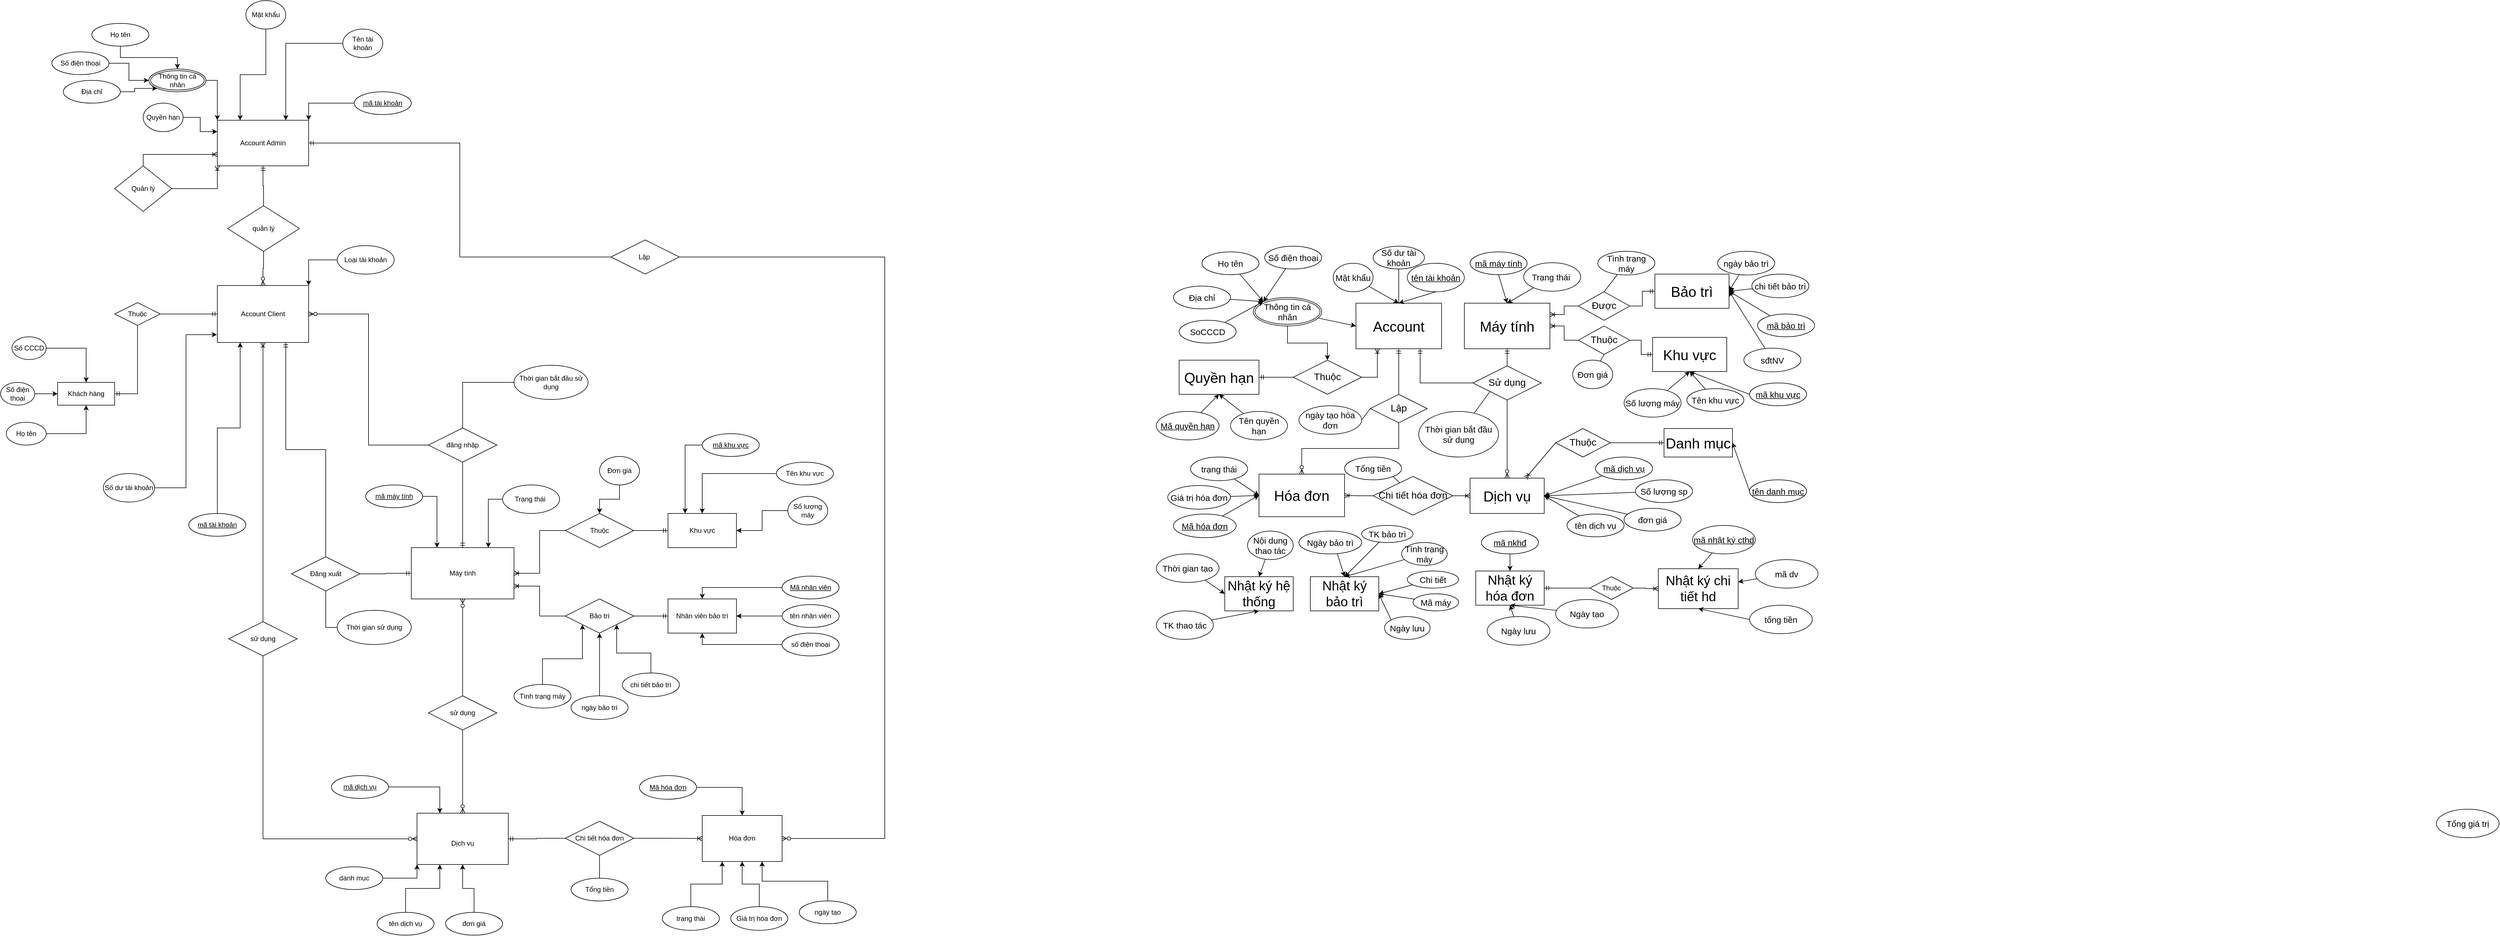 <mxfile version="22.0.4" type="github">
  <diagram id="C5RBs43oDa-KdzZeNtuy" name="Page-1">
    <mxGraphModel dx="2312" dy="728" grid="1" gridSize="10" guides="0" tooltips="1" connect="1" arrows="1" fold="1" page="1" pageScale="1" pageWidth="827" pageHeight="1169" math="0" shadow="0">
      <root>
        <mxCell id="WIyWlLk6GJQsqaUBKTNV-0" />
        <mxCell id="WIyWlLk6GJQsqaUBKTNV-1" parent="WIyWlLk6GJQsqaUBKTNV-0" />
        <mxCell id="2OtdE11GlU1ttDjaYlMj-58" style="edgeStyle=orthogonalEdgeStyle;rounded=0;orthogonalLoop=1;jettySize=auto;html=1;entryX=1;entryY=0.5;entryDx=0;entryDy=0;endArrow=ERoneToMany;endFill=0;" parent="WIyWlLk6GJQsqaUBKTNV-1" source="MhLtzDRJtPfGhHGrREuR-33" target="DBvovF7zLhZcRv6KDwWk-44" edge="1">
          <mxGeometry relative="1" as="geometry" />
        </mxCell>
        <mxCell id="2OtdE11GlU1ttDjaYlMj-59" style="edgeStyle=orthogonalEdgeStyle;rounded=0;orthogonalLoop=1;jettySize=auto;html=1;entryX=0;entryY=0.5;entryDx=0;entryDy=0;endArrow=ERmandOne;endFill=0;" parent="WIyWlLk6GJQsqaUBKTNV-1" source="MhLtzDRJtPfGhHGrREuR-33" target="MhLtzDRJtPfGhHGrREuR-13" edge="1">
          <mxGeometry relative="1" as="geometry" />
        </mxCell>
        <mxCell id="MhLtzDRJtPfGhHGrREuR-33" value="Thuộc" style="shape=rhombus;perimeter=rhombusPerimeter;whiteSpace=wrap;html=1;align=center;" parent="WIyWlLk6GJQsqaUBKTNV-1" vertex="1">
          <mxGeometry x="220" y="1420" width="120" height="60" as="geometry" />
        </mxCell>
        <mxCell id="2OtdE11GlU1ttDjaYlMj-56" style="edgeStyle=orthogonalEdgeStyle;rounded=0;orthogonalLoop=1;jettySize=auto;html=1;entryX=1;entryY=0.5;entryDx=0;entryDy=0;endArrow=ERzeroToMany;endFill=0;" parent="WIyWlLk6GJQsqaUBKTNV-1" source="MhLtzDRJtPfGhHGrREuR-100" target="DBvovF7zLhZcRv6KDwWk-0" edge="1">
          <mxGeometry relative="1" as="geometry" />
        </mxCell>
        <mxCell id="2OtdE11GlU1ttDjaYlMj-57" style="edgeStyle=orthogonalEdgeStyle;rounded=0;orthogonalLoop=1;jettySize=auto;html=1;entryX=0.5;entryY=0;entryDx=0;entryDy=0;endArrow=ERmandOne;endFill=0;" parent="WIyWlLk6GJQsqaUBKTNV-1" source="MhLtzDRJtPfGhHGrREuR-100" target="DBvovF7zLhZcRv6KDwWk-44" edge="1">
          <mxGeometry relative="1" as="geometry" />
        </mxCell>
        <mxCell id="MhLtzDRJtPfGhHGrREuR-100" value="đăng nhập" style="shape=rhombus;perimeter=rhombusPerimeter;whiteSpace=wrap;html=1;align=center;" parent="WIyWlLk6GJQsqaUBKTNV-1" vertex="1">
          <mxGeometry x="-20" y="1270" width="120" height="60" as="geometry" />
        </mxCell>
        <mxCell id="2OtdE11GlU1ttDjaYlMj-65" style="edgeStyle=orthogonalEdgeStyle;rounded=0;orthogonalLoop=1;jettySize=auto;html=1;entryX=0.5;entryY=0;entryDx=0;entryDy=0;endArrow=ERzeroToMany;endFill=0;" parent="WIyWlLk6GJQsqaUBKTNV-1" source="MhLtzDRJtPfGhHGrREuR-108" target="MhLtzDRJtPfGhHGrREuR-40" edge="1">
          <mxGeometry relative="1" as="geometry" />
        </mxCell>
        <mxCell id="2OtdE11GlU1ttDjaYlMj-66" style="edgeStyle=orthogonalEdgeStyle;rounded=0;orthogonalLoop=1;jettySize=auto;html=1;entryX=0.5;entryY=1;entryDx=0;entryDy=0;endArrow=ERzeroToMany;endFill=0;" parent="WIyWlLk6GJQsqaUBKTNV-1" source="MhLtzDRJtPfGhHGrREuR-108" target="DBvovF7zLhZcRv6KDwWk-44" edge="1">
          <mxGeometry relative="1" as="geometry" />
        </mxCell>
        <mxCell id="MhLtzDRJtPfGhHGrREuR-108" value="sử dụng" style="shape=rhombus;perimeter=rhombusPerimeter;whiteSpace=wrap;html=1;align=center;" parent="WIyWlLk6GJQsqaUBKTNV-1" vertex="1">
          <mxGeometry x="-20" y="1740" width="120" height="60" as="geometry" />
        </mxCell>
        <mxCell id="MhLtzDRJtPfGhHGrREuR-121" style="edgeStyle=orthogonalEdgeStyle;rounded=0;orthogonalLoop=1;jettySize=auto;html=1;entryX=0;entryY=0.5;entryDx=0;entryDy=0;endArrow=ERoneToMany;endFill=0;" parent="WIyWlLk6GJQsqaUBKTNV-1" source="MhLtzDRJtPfGhHGrREuR-120" target="MhLtzDRJtPfGhHGrREuR-75" edge="1">
          <mxGeometry relative="1" as="geometry" />
        </mxCell>
        <mxCell id="MhLtzDRJtPfGhHGrREuR-122" style="edgeStyle=orthogonalEdgeStyle;rounded=0;orthogonalLoop=1;jettySize=auto;html=1;entryX=1;entryY=0.5;entryDx=0;entryDy=0;endArrow=ERmandOne;endFill=0;" parent="WIyWlLk6GJQsqaUBKTNV-1" source="MhLtzDRJtPfGhHGrREuR-120" target="MhLtzDRJtPfGhHGrREuR-40" edge="1">
          <mxGeometry relative="1" as="geometry" />
        </mxCell>
        <mxCell id="2OtdE11GlU1ttDjaYlMj-97" value="" style="edgeStyle=orthogonalEdgeStyle;rounded=0;orthogonalLoop=1;jettySize=auto;html=1;endArrow=none;endFill=0;" parent="WIyWlLk6GJQsqaUBKTNV-1" source="MhLtzDRJtPfGhHGrREuR-120" target="2OtdE11GlU1ttDjaYlMj-96" edge="1">
          <mxGeometry relative="1" as="geometry" />
        </mxCell>
        <mxCell id="MhLtzDRJtPfGhHGrREuR-120" value="Chi tiết hóa đơn" style="shape=rhombus;perimeter=rhombusPerimeter;whiteSpace=wrap;html=1;align=center;" parent="WIyWlLk6GJQsqaUBKTNV-1" vertex="1">
          <mxGeometry x="220" y="1960" width="120" height="60" as="geometry" />
        </mxCell>
        <mxCell id="2OtdE11GlU1ttDjaYlMj-53" style="edgeStyle=orthogonalEdgeStyle;rounded=0;orthogonalLoop=1;jettySize=auto;html=1;entryX=0.5;entryY=1;entryDx=0;entryDy=0;endArrow=ERoneToMany;endFill=0;" parent="WIyWlLk6GJQsqaUBKTNV-1" source="MhLtzDRJtPfGhHGrREuR-127" target="DBvovF7zLhZcRv6KDwWk-0" edge="1">
          <mxGeometry relative="1" as="geometry" />
        </mxCell>
        <mxCell id="2OtdE11GlU1ttDjaYlMj-54" style="edgeStyle=orthogonalEdgeStyle;rounded=0;orthogonalLoop=1;jettySize=auto;html=1;entryX=0;entryY=0.5;entryDx=0;entryDy=0;exitX=0.5;exitY=1;exitDx=0;exitDy=0;endArrow=ERzeroToMany;endFill=0;" parent="WIyWlLk6GJQsqaUBKTNV-1" source="MhLtzDRJtPfGhHGrREuR-127" target="MhLtzDRJtPfGhHGrREuR-40" edge="1">
          <mxGeometry relative="1" as="geometry" />
        </mxCell>
        <mxCell id="MhLtzDRJtPfGhHGrREuR-127" value="sử dụng" style="shape=rhombus;perimeter=rhombusPerimeter;whiteSpace=wrap;html=1;align=center;" parent="WIyWlLk6GJQsqaUBKTNV-1" vertex="1">
          <mxGeometry x="-370" y="1610" width="120" height="60" as="geometry" />
        </mxCell>
        <mxCell id="DBvovF7zLhZcRv6KDwWk-0" value="Account Client" style="rounded=0;whiteSpace=wrap;html=1;" parent="WIyWlLk6GJQsqaUBKTNV-1" vertex="1">
          <mxGeometry x="-390" y="1020" width="160" height="100" as="geometry" />
        </mxCell>
        <mxCell id="DBvovF7zLhZcRv6KDwWk-9" style="edgeStyle=orthogonalEdgeStyle;rounded=0;orthogonalLoop=1;jettySize=auto;html=1;entryX=0.25;entryY=1;entryDx=0;entryDy=0;" parent="WIyWlLk6GJQsqaUBKTNV-1" source="MhLtzDRJtPfGhHGrREuR-126" target="DBvovF7zLhZcRv6KDwWk-0" edge="1">
          <mxGeometry relative="1" as="geometry">
            <mxPoint x="-410" y="1130.0" as="sourcePoint" />
          </mxGeometry>
        </mxCell>
        <mxCell id="DBvovF7zLhZcRv6KDwWk-5" value="Số dư tài khoản" style="ellipse;whiteSpace=wrap;html=1;" parent="WIyWlLk6GJQsqaUBKTNV-1" vertex="1">
          <mxGeometry x="-590" y="1350" width="90" height="50" as="geometry" />
        </mxCell>
        <mxCell id="2OtdE11GlU1ttDjaYlMj-47" style="edgeStyle=orthogonalEdgeStyle;rounded=0;orthogonalLoop=1;jettySize=auto;html=1;entryX=1;entryY=0;entryDx=0;entryDy=0;" parent="WIyWlLk6GJQsqaUBKTNV-1" source="DBvovF7zLhZcRv6KDwWk-8" target="DBvovF7zLhZcRv6KDwWk-0" edge="1">
          <mxGeometry relative="1" as="geometry" />
        </mxCell>
        <mxCell id="DBvovF7zLhZcRv6KDwWk-8" value="Loại tài khoản" style="ellipse;whiteSpace=wrap;html=1;" parent="WIyWlLk6GJQsqaUBKTNV-1" vertex="1">
          <mxGeometry x="-180" y="950" width="100" height="50" as="geometry" />
        </mxCell>
        <mxCell id="MhLtzDRJtPfGhHGrREuR-126" value="mã tài khoản" style="ellipse;whiteSpace=wrap;html=1;align=center;fontStyle=4;" parent="WIyWlLk6GJQsqaUBKTNV-1" vertex="1">
          <mxGeometry x="-440" y="1420" width="100" height="40" as="geometry" />
        </mxCell>
        <mxCell id="939SDnjjSKIOphHg5gHC-7" style="edgeStyle=orthogonalEdgeStyle;rounded=0;orthogonalLoop=1;jettySize=auto;html=1;entryX=1;entryY=0.5;entryDx=0;entryDy=0;endArrow=ERmandOne;endFill=0;" parent="WIyWlLk6GJQsqaUBKTNV-1" source="2OtdE11GlU1ttDjaYlMj-5" target="2OtdE11GlU1ttDjaYlMj-3" edge="1">
          <mxGeometry relative="1" as="geometry" />
        </mxCell>
        <mxCell id="939SDnjjSKIOphHg5gHC-8" style="edgeStyle=orthogonalEdgeStyle;rounded=0;orthogonalLoop=1;jettySize=auto;html=1;entryX=0;entryY=0.5;entryDx=0;entryDy=0;endArrow=ERmandOne;endFill=0;" parent="WIyWlLk6GJQsqaUBKTNV-1" source="2OtdE11GlU1ttDjaYlMj-5" target="DBvovF7zLhZcRv6KDwWk-0" edge="1">
          <mxGeometry relative="1" as="geometry" />
        </mxCell>
        <mxCell id="2OtdE11GlU1ttDjaYlMj-5" value="Thuộc" style="shape=rhombus;perimeter=rhombusPerimeter;whiteSpace=wrap;html=1;align=center;" parent="WIyWlLk6GJQsqaUBKTNV-1" vertex="1">
          <mxGeometry x="-570" y="1050" width="80" height="40" as="geometry" />
        </mxCell>
        <mxCell id="2OtdE11GlU1ttDjaYlMj-19" style="edgeStyle=orthogonalEdgeStyle;rounded=0;orthogonalLoop=1;jettySize=auto;html=1;entryX=0;entryY=0.25;entryDx=0;entryDy=0;" parent="WIyWlLk6GJQsqaUBKTNV-1" source="2OtdE11GlU1ttDjaYlMj-15" target="2OtdE11GlU1ttDjaYlMj-23" edge="1">
          <mxGeometry relative="1" as="geometry">
            <mxPoint x="-520" y="770.0" as="targetPoint" />
          </mxGeometry>
        </mxCell>
        <mxCell id="2OtdE11GlU1ttDjaYlMj-15" value="Quyền hạn" style="ellipse;whiteSpace=wrap;html=1;" parent="WIyWlLk6GJQsqaUBKTNV-1" vertex="1">
          <mxGeometry x="-520" y="700" width="70" height="50" as="geometry" />
        </mxCell>
        <mxCell id="Uozth5Lih3cispUeFP9Q-2" style="edgeStyle=orthogonalEdgeStyle;rounded=0;orthogonalLoop=1;jettySize=auto;html=1;entryX=0;entryY=0.75;entryDx=0;entryDy=0;exitX=0.5;exitY=0;exitDx=0;exitDy=0;endArrow=ERoneToMany;endFill=0;" parent="WIyWlLk6GJQsqaUBKTNV-1" source="2OtdE11GlU1ttDjaYlMj-16" target="2OtdE11GlU1ttDjaYlMj-23" edge="1">
          <mxGeometry relative="1" as="geometry" />
        </mxCell>
        <mxCell id="Uozth5Lih3cispUeFP9Q-5" style="edgeStyle=orthogonalEdgeStyle;rounded=0;orthogonalLoop=1;jettySize=auto;html=1;entryX=0;entryY=1;entryDx=0;entryDy=0;endArrow=ERoneToMany;endFill=0;" parent="WIyWlLk6GJQsqaUBKTNV-1" source="2OtdE11GlU1ttDjaYlMj-16" target="2OtdE11GlU1ttDjaYlMj-23" edge="1">
          <mxGeometry relative="1" as="geometry" />
        </mxCell>
        <mxCell id="2OtdE11GlU1ttDjaYlMj-16" value="Quản lý" style="shape=rhombus;perimeter=rhombusPerimeter;whiteSpace=wrap;html=1;align=center;" parent="WIyWlLk6GJQsqaUBKTNV-1" vertex="1">
          <mxGeometry x="-570" y="810" width="100" height="80" as="geometry" />
        </mxCell>
        <mxCell id="2OtdE11GlU1ttDjaYlMj-43" style="edgeStyle=orthogonalEdgeStyle;rounded=0;orthogonalLoop=1;jettySize=auto;html=1;entryX=0.5;entryY=0;entryDx=0;entryDy=0;endArrow=ERzeroToMany;endFill=0;" parent="WIyWlLk6GJQsqaUBKTNV-1" source="MhLtzDRJtPfGhHGrREuR-105" target="DBvovF7zLhZcRv6KDwWk-0" edge="1">
          <mxGeometry relative="1" as="geometry" />
        </mxCell>
        <mxCell id="Uozth5Lih3cispUeFP9Q-6" style="edgeStyle=orthogonalEdgeStyle;rounded=0;orthogonalLoop=1;jettySize=auto;html=1;entryX=0.5;entryY=1;entryDx=0;entryDy=0;endArrow=ERmandOne;endFill=0;exitX=0.5;exitY=0;exitDx=0;exitDy=0;" parent="WIyWlLk6GJQsqaUBKTNV-1" source="MhLtzDRJtPfGhHGrREuR-105" target="2OtdE11GlU1ttDjaYlMj-23" edge="1">
          <mxGeometry relative="1" as="geometry">
            <mxPoint x="-299" y="900" as="sourcePoint" />
          </mxGeometry>
        </mxCell>
        <mxCell id="MhLtzDRJtPfGhHGrREuR-105" value="quản lý&lt;br&gt;" style="shape=rhombus;perimeter=rhombusPerimeter;whiteSpace=wrap;html=1;align=center;" parent="WIyWlLk6GJQsqaUBKTNV-1" vertex="1">
          <mxGeometry x="-372" y="880" width="126" height="80" as="geometry" />
        </mxCell>
        <mxCell id="2OtdE11GlU1ttDjaYlMj-23" value="Account Admin" style="whiteSpace=wrap;html=1;align=center;" parent="WIyWlLk6GJQsqaUBKTNV-1" vertex="1">
          <mxGeometry x="-390" y="730" width="160" height="80" as="geometry" />
        </mxCell>
        <mxCell id="Uozth5Lih3cispUeFP9Q-0" style="edgeStyle=orthogonalEdgeStyle;rounded=0;orthogonalLoop=1;jettySize=auto;html=1;entryX=0.75;entryY=0;entryDx=0;entryDy=0;" parent="WIyWlLk6GJQsqaUBKTNV-1" source="DBvovF7zLhZcRv6KDwWk-39" target="2OtdE11GlU1ttDjaYlMj-23" edge="1">
          <mxGeometry relative="1" as="geometry" />
        </mxCell>
        <mxCell id="DBvovF7zLhZcRv6KDwWk-39" value="Tên tài khoản" style="ellipse;whiteSpace=wrap;html=1;" parent="WIyWlLk6GJQsqaUBKTNV-1" vertex="1">
          <mxGeometry x="-170" y="570" width="70" height="50" as="geometry" />
        </mxCell>
        <mxCell id="Uozth5Lih3cispUeFP9Q-1" style="edgeStyle=orthogonalEdgeStyle;rounded=0;orthogonalLoop=1;jettySize=auto;html=1;entryX=0.25;entryY=0;entryDx=0;entryDy=0;" parent="WIyWlLk6GJQsqaUBKTNV-1" source="DBvovF7zLhZcRv6KDwWk-41" target="2OtdE11GlU1ttDjaYlMj-23" edge="1">
          <mxGeometry relative="1" as="geometry" />
        </mxCell>
        <mxCell id="DBvovF7zLhZcRv6KDwWk-41" value="Mật khẩu" style="ellipse;whiteSpace=wrap;html=1;" parent="WIyWlLk6GJQsqaUBKTNV-1" vertex="1">
          <mxGeometry x="-340" y="520" width="70" height="50" as="geometry" />
        </mxCell>
        <mxCell id="2OtdE11GlU1ttDjaYlMj-51" style="edgeStyle=orthogonalEdgeStyle;rounded=0;orthogonalLoop=1;jettySize=auto;html=1;exitX=0.5;exitY=1;exitDx=0;exitDy=0;" parent="WIyWlLk6GJQsqaUBKTNV-1" source="MhLtzDRJtPfGhHGrREuR-127" target="MhLtzDRJtPfGhHGrREuR-127" edge="1">
          <mxGeometry relative="1" as="geometry" />
        </mxCell>
        <mxCell id="MhLtzDRJtPfGhHGrREuR-13" value="Khu vực" style="rounded=0;whiteSpace=wrap;html=1;container=0;" parent="WIyWlLk6GJQsqaUBKTNV-1" vertex="1">
          <mxGeometry x="400" y="1420" width="120" height="60" as="geometry" />
        </mxCell>
        <mxCell id="2OtdE11GlU1ttDjaYlMj-80" style="edgeStyle=orthogonalEdgeStyle;rounded=0;orthogonalLoop=1;jettySize=auto;html=1;entryX=0.5;entryY=0;entryDx=0;entryDy=0;" parent="WIyWlLk6GJQsqaUBKTNV-1" source="MhLtzDRJtPfGhHGrREuR-15" target="MhLtzDRJtPfGhHGrREuR-33" edge="1">
          <mxGeometry relative="1" as="geometry" />
        </mxCell>
        <mxCell id="MhLtzDRJtPfGhHGrREuR-15" value="Đơn giá" style="ellipse;whiteSpace=wrap;html=1;container=0;" parent="WIyWlLk6GJQsqaUBKTNV-1" vertex="1">
          <mxGeometry x="280" y="1320" width="70" height="50" as="geometry" />
        </mxCell>
        <mxCell id="MhLtzDRJtPfGhHGrREuR-23" style="edgeStyle=orthogonalEdgeStyle;rounded=0;orthogonalLoop=1;jettySize=auto;html=1;entryX=1;entryY=0.5;entryDx=0;entryDy=0;" parent="WIyWlLk6GJQsqaUBKTNV-1" source="MhLtzDRJtPfGhHGrREuR-16" target="MhLtzDRJtPfGhHGrREuR-13" edge="1">
          <mxGeometry relative="1" as="geometry" />
        </mxCell>
        <mxCell id="MhLtzDRJtPfGhHGrREuR-16" value="Số lượng máy" style="ellipse;whiteSpace=wrap;html=1;container=0;" parent="WIyWlLk6GJQsqaUBKTNV-1" vertex="1">
          <mxGeometry x="610" y="1390" width="70" height="50" as="geometry" />
        </mxCell>
        <mxCell id="MhLtzDRJtPfGhHGrREuR-20" style="edgeStyle=orthogonalEdgeStyle;rounded=0;orthogonalLoop=1;jettySize=auto;html=1;entryX=0.5;entryY=0;entryDx=0;entryDy=0;" parent="WIyWlLk6GJQsqaUBKTNV-1" source="MhLtzDRJtPfGhHGrREuR-19" target="MhLtzDRJtPfGhHGrREuR-13" edge="1">
          <mxGeometry relative="1" as="geometry" />
        </mxCell>
        <mxCell id="MhLtzDRJtPfGhHGrREuR-19" value="Tên khu vực" style="ellipse;whiteSpace=wrap;html=1;align=center;container=0;" parent="WIyWlLk6GJQsqaUBKTNV-1" vertex="1">
          <mxGeometry x="590" y="1330" width="100" height="40" as="geometry" />
        </mxCell>
        <mxCell id="MhLtzDRJtPfGhHGrREuR-31" style="edgeStyle=orthogonalEdgeStyle;rounded=0;orthogonalLoop=1;jettySize=auto;html=1;entryX=0.25;entryY=0;entryDx=0;entryDy=0;exitX=0;exitY=0.5;exitDx=0;exitDy=0;" parent="WIyWlLk6GJQsqaUBKTNV-1" source="MhLtzDRJtPfGhHGrREuR-125" target="MhLtzDRJtPfGhHGrREuR-13" edge="1">
          <mxGeometry relative="1" as="geometry">
            <mxPoint x="565" y="1340" as="sourcePoint" />
          </mxGeometry>
        </mxCell>
        <mxCell id="MhLtzDRJtPfGhHGrREuR-125" value="mã khu vực" style="ellipse;whiteSpace=wrap;html=1;align=center;fontStyle=4;container=0;" parent="WIyWlLk6GJQsqaUBKTNV-1" vertex="1">
          <mxGeometry x="460" y="1280" width="100" height="40" as="geometry" />
        </mxCell>
        <mxCell id="DBvovF7zLhZcRv6KDwWk-44" value="Máy tính" style="rounded=0;whiteSpace=wrap;html=1;" parent="WIyWlLk6GJQsqaUBKTNV-1" vertex="1">
          <mxGeometry x="-50" y="1480" width="180" height="90" as="geometry" />
        </mxCell>
        <mxCell id="2OtdE11GlU1ttDjaYlMj-88" style="edgeStyle=orthogonalEdgeStyle;rounded=0;orthogonalLoop=1;jettySize=auto;html=1;entryX=0.75;entryY=0;entryDx=0;entryDy=0;exitX=0;exitY=0.5;exitDx=0;exitDy=0;" parent="WIyWlLk6GJQsqaUBKTNV-1" source="MhLtzDRJtPfGhHGrREuR-7" target="DBvovF7zLhZcRv6KDwWk-44" edge="1">
          <mxGeometry relative="1" as="geometry" />
        </mxCell>
        <mxCell id="MhLtzDRJtPfGhHGrREuR-7" value="Trạng thái&amp;nbsp;" style="ellipse;whiteSpace=wrap;html=1;" parent="WIyWlLk6GJQsqaUBKTNV-1" vertex="1">
          <mxGeometry x="110" y="1370" width="100" height="50" as="geometry" />
        </mxCell>
        <mxCell id="MhLtzDRJtPfGhHGrREuR-29" style="edgeStyle=orthogonalEdgeStyle;rounded=0;orthogonalLoop=1;jettySize=auto;html=1;entryX=0.25;entryY=0;entryDx=0;entryDy=0;exitX=1;exitY=0.5;exitDx=0;exitDy=0;" parent="WIyWlLk6GJQsqaUBKTNV-1" source="MhLtzDRJtPfGhHGrREuR-123" target="DBvovF7zLhZcRv6KDwWk-44" edge="1">
          <mxGeometry relative="1" as="geometry">
            <mxPoint x="-40.001" y="1360.091" as="sourcePoint" />
          </mxGeometry>
        </mxCell>
        <mxCell id="MhLtzDRJtPfGhHGrREuR-123" value="mã máy tính" style="ellipse;whiteSpace=wrap;html=1;align=center;fontStyle=4;" parent="WIyWlLk6GJQsqaUBKTNV-1" vertex="1">
          <mxGeometry x="-130" y="1370" width="100" height="40" as="geometry" />
        </mxCell>
        <mxCell id="2OtdE11GlU1ttDjaYlMj-63" style="edgeStyle=orthogonalEdgeStyle;rounded=0;orthogonalLoop=1;jettySize=auto;html=1;entryX=0.5;entryY=0;entryDx=0;entryDy=0;endArrow=none;endFill=0;" parent="WIyWlLk6GJQsqaUBKTNV-1" source="2OtdE11GlU1ttDjaYlMj-61" target="MhLtzDRJtPfGhHGrREuR-100" edge="1">
          <mxGeometry relative="1" as="geometry" />
        </mxCell>
        <mxCell id="2OtdE11GlU1ttDjaYlMj-61" value="Thời gian bắt đầu sử dụng" style="ellipse;whiteSpace=wrap;html=1;align=center;" parent="WIyWlLk6GJQsqaUBKTNV-1" vertex="1">
          <mxGeometry x="130" y="1160" width="130" height="60" as="geometry" />
        </mxCell>
        <mxCell id="2OtdE11GlU1ttDjaYlMj-69" style="edgeStyle=orthogonalEdgeStyle;rounded=0;orthogonalLoop=1;jettySize=auto;html=1;entryX=0.75;entryY=1;entryDx=0;entryDy=0;endArrow=ERmandOne;endFill=0;" parent="WIyWlLk6GJQsqaUBKTNV-1" source="2OtdE11GlU1ttDjaYlMj-64" target="DBvovF7zLhZcRv6KDwWk-0" edge="1">
          <mxGeometry relative="1" as="geometry" />
        </mxCell>
        <mxCell id="2OtdE11GlU1ttDjaYlMj-70" style="edgeStyle=orthogonalEdgeStyle;rounded=0;orthogonalLoop=1;jettySize=auto;html=1;entryX=0;entryY=0.5;entryDx=0;entryDy=0;endArrow=ERmandOne;endFill=0;" parent="WIyWlLk6GJQsqaUBKTNV-1" source="2OtdE11GlU1ttDjaYlMj-64" target="DBvovF7zLhZcRv6KDwWk-44" edge="1">
          <mxGeometry relative="1" as="geometry" />
        </mxCell>
        <mxCell id="2OtdE11GlU1ttDjaYlMj-71" style="edgeStyle=orthogonalEdgeStyle;rounded=0;orthogonalLoop=1;jettySize=auto;html=1;entryX=0;entryY=0.5;entryDx=0;entryDy=0;endArrow=none;endFill=0;" parent="WIyWlLk6GJQsqaUBKTNV-1" source="2OtdE11GlU1ttDjaYlMj-64" target="2OtdE11GlU1ttDjaYlMj-67" edge="1">
          <mxGeometry relative="1" as="geometry" />
        </mxCell>
        <mxCell id="2OtdE11GlU1ttDjaYlMj-64" value="Đăng xuất" style="shape=rhombus;perimeter=rhombusPerimeter;whiteSpace=wrap;html=1;align=center;" parent="WIyWlLk6GJQsqaUBKTNV-1" vertex="1">
          <mxGeometry x="-260" y="1496" width="120" height="60" as="geometry" />
        </mxCell>
        <mxCell id="2OtdE11GlU1ttDjaYlMj-67" value="Thời gian sử dụng" style="ellipse;whiteSpace=wrap;html=1;align=center;" parent="WIyWlLk6GJQsqaUBKTNV-1" vertex="1">
          <mxGeometry x="-180" y="1590" width="130" height="60" as="geometry" />
        </mxCell>
        <mxCell id="MhLtzDRJtPfGhHGrREuR-40" value="&lt;br&gt;Dịch vụ" style="whiteSpace=wrap;html=1;align=center;container=0;" parent="WIyWlLk6GJQsqaUBKTNV-1" vertex="1">
          <mxGeometry x="-40" y="1946" width="160" height="90" as="geometry" />
        </mxCell>
        <mxCell id="2OtdE11GlU1ttDjaYlMj-75" style="edgeStyle=orthogonalEdgeStyle;rounded=0;orthogonalLoop=1;jettySize=auto;html=1;entryX=0.25;entryY=0;entryDx=0;entryDy=0;" parent="WIyWlLk6GJQsqaUBKTNV-1" source="MhLtzDRJtPfGhHGrREuR-42" target="MhLtzDRJtPfGhHGrREuR-40" edge="1">
          <mxGeometry relative="1" as="geometry" />
        </mxCell>
        <mxCell id="MhLtzDRJtPfGhHGrREuR-42" value="mã dịch vụ" style="ellipse;whiteSpace=wrap;html=1;align=center;fontStyle=4;container=0;" parent="WIyWlLk6GJQsqaUBKTNV-1" vertex="1">
          <mxGeometry x="-190" y="1880" width="100" height="40" as="geometry" />
        </mxCell>
        <mxCell id="2OtdE11GlU1ttDjaYlMj-72" style="edgeStyle=orthogonalEdgeStyle;rounded=0;orthogonalLoop=1;jettySize=auto;html=1;entryX=0.25;entryY=1;entryDx=0;entryDy=0;" parent="WIyWlLk6GJQsqaUBKTNV-1" source="MhLtzDRJtPfGhHGrREuR-44" target="MhLtzDRJtPfGhHGrREuR-40" edge="1">
          <mxGeometry relative="1" as="geometry" />
        </mxCell>
        <mxCell id="MhLtzDRJtPfGhHGrREuR-44" value="tên dịch vụ" style="ellipse;whiteSpace=wrap;html=1;align=center;container=0;" parent="WIyWlLk6GJQsqaUBKTNV-1" vertex="1">
          <mxGeometry x="-110" y="2120" width="100" height="40" as="geometry" />
        </mxCell>
        <mxCell id="2OtdE11GlU1ttDjaYlMj-73" style="edgeStyle=orthogonalEdgeStyle;rounded=0;orthogonalLoop=1;jettySize=auto;html=1;entryX=0.5;entryY=1;entryDx=0;entryDy=0;" parent="WIyWlLk6GJQsqaUBKTNV-1" source="MhLtzDRJtPfGhHGrREuR-46" target="MhLtzDRJtPfGhHGrREuR-40" edge="1">
          <mxGeometry relative="1" as="geometry" />
        </mxCell>
        <mxCell id="MhLtzDRJtPfGhHGrREuR-46" value="đơn giá" style="ellipse;whiteSpace=wrap;html=1;align=center;container=0;" parent="WIyWlLk6GJQsqaUBKTNV-1" vertex="1">
          <mxGeometry x="10" y="2120" width="100" height="40" as="geometry" />
        </mxCell>
        <mxCell id="2OtdE11GlU1ttDjaYlMj-79" style="edgeStyle=orthogonalEdgeStyle;rounded=0;orthogonalLoop=1;jettySize=auto;html=1;entryX=0;entryY=1;entryDx=0;entryDy=0;" parent="WIyWlLk6GJQsqaUBKTNV-1" source="2OtdE11GlU1ttDjaYlMj-78" target="MhLtzDRJtPfGhHGrREuR-40" edge="1">
          <mxGeometry relative="1" as="geometry" />
        </mxCell>
        <mxCell id="2OtdE11GlU1ttDjaYlMj-78" value="danh mục" style="ellipse;whiteSpace=wrap;html=1;align=center;container=0;" parent="WIyWlLk6GJQsqaUBKTNV-1" vertex="1">
          <mxGeometry x="-200" y="2040" width="100" height="40" as="geometry" />
        </mxCell>
        <mxCell id="2OtdE11GlU1ttDjaYlMj-82" value="Nhân viên bảo trì" style="whiteSpace=wrap;html=1;align=center;" parent="WIyWlLk6GJQsqaUBKTNV-1" vertex="1">
          <mxGeometry x="400" y="1570" width="120" height="60" as="geometry" />
        </mxCell>
        <mxCell id="2OtdE11GlU1ttDjaYlMj-86" style="edgeStyle=orthogonalEdgeStyle;rounded=0;orthogonalLoop=1;jettySize=auto;html=1;entryX=1;entryY=0.75;entryDx=0;entryDy=0;endArrow=ERoneToMany;endFill=0;" parent="WIyWlLk6GJQsqaUBKTNV-1" source="2OtdE11GlU1ttDjaYlMj-85" target="DBvovF7zLhZcRv6KDwWk-44" edge="1">
          <mxGeometry relative="1" as="geometry" />
        </mxCell>
        <mxCell id="2OtdE11GlU1ttDjaYlMj-87" style="edgeStyle=orthogonalEdgeStyle;rounded=0;orthogonalLoop=1;jettySize=auto;html=1;entryX=0;entryY=0.5;entryDx=0;entryDy=0;endArrow=ERmandOne;endFill=0;" parent="WIyWlLk6GJQsqaUBKTNV-1" source="2OtdE11GlU1ttDjaYlMj-85" target="2OtdE11GlU1ttDjaYlMj-82" edge="1">
          <mxGeometry relative="1" as="geometry" />
        </mxCell>
        <mxCell id="2OtdE11GlU1ttDjaYlMj-85" value="Bảo trì" style="shape=rhombus;perimeter=rhombusPerimeter;whiteSpace=wrap;html=1;align=center;" parent="WIyWlLk6GJQsqaUBKTNV-1" vertex="1">
          <mxGeometry x="220" y="1570" width="120" height="60" as="geometry" />
        </mxCell>
        <mxCell id="2OtdE11GlU1ttDjaYlMj-93" style="edgeStyle=orthogonalEdgeStyle;rounded=0;orthogonalLoop=1;jettySize=auto;html=1;entryX=0.5;entryY=1;entryDx=0;entryDy=0;" parent="WIyWlLk6GJQsqaUBKTNV-1" source="2OtdE11GlU1ttDjaYlMj-89" target="2OtdE11GlU1ttDjaYlMj-85" edge="1">
          <mxGeometry relative="1" as="geometry" />
        </mxCell>
        <mxCell id="2OtdE11GlU1ttDjaYlMj-89" value="ngày bảo trì" style="ellipse;whiteSpace=wrap;html=1;align=center;" parent="WIyWlLk6GJQsqaUBKTNV-1" vertex="1">
          <mxGeometry x="230" y="1739.997" width="100" height="41.481" as="geometry" />
        </mxCell>
        <mxCell id="939SDnjjSKIOphHg5gHC-5" style="edgeStyle=orthogonalEdgeStyle;rounded=0;orthogonalLoop=1;jettySize=auto;html=1;entryX=0;entryY=1;entryDx=0;entryDy=0;" parent="WIyWlLk6GJQsqaUBKTNV-1" source="2OtdE11GlU1ttDjaYlMj-90" target="2OtdE11GlU1ttDjaYlMj-85" edge="1">
          <mxGeometry relative="1" as="geometry" />
        </mxCell>
        <mxCell id="2OtdE11GlU1ttDjaYlMj-90" value="Tình trạng máy" style="ellipse;whiteSpace=wrap;html=1;align=center;" parent="WIyWlLk6GJQsqaUBKTNV-1" vertex="1">
          <mxGeometry x="130" y="1719.997" width="100" height="41.481" as="geometry" />
        </mxCell>
        <mxCell id="2OtdE11GlU1ttDjaYlMj-94" style="edgeStyle=orthogonalEdgeStyle;rounded=0;orthogonalLoop=1;jettySize=auto;html=1;entryX=1;entryY=1;entryDx=0;entryDy=0;" parent="WIyWlLk6GJQsqaUBKTNV-1" source="2OtdE11GlU1ttDjaYlMj-91" target="2OtdE11GlU1ttDjaYlMj-85" edge="1">
          <mxGeometry relative="1" as="geometry" />
        </mxCell>
        <mxCell id="2OtdE11GlU1ttDjaYlMj-91" value="chi tiết bảo trì" style="ellipse;whiteSpace=wrap;html=1;align=center;" parent="WIyWlLk6GJQsqaUBKTNV-1" vertex="1">
          <mxGeometry x="320" y="1699.997" width="100" height="41.481" as="geometry" />
        </mxCell>
        <mxCell id="2OtdE11GlU1ttDjaYlMj-96" value="Tổng tiền" style="ellipse;whiteSpace=wrap;html=1;" parent="WIyWlLk6GJQsqaUBKTNV-1" vertex="1">
          <mxGeometry x="230" y="2060" width="100" height="40" as="geometry" />
        </mxCell>
        <mxCell id="2OtdE11GlU1ttDjaYlMj-104" style="edgeStyle=orthogonalEdgeStyle;rounded=0;orthogonalLoop=1;jettySize=auto;html=1;entryX=0.5;entryY=0;entryDx=0;entryDy=0;" parent="WIyWlLk6GJQsqaUBKTNV-1" source="2OtdE11GlU1ttDjaYlMj-101" target="2OtdE11GlU1ttDjaYlMj-82" edge="1">
          <mxGeometry relative="1" as="geometry" />
        </mxCell>
        <mxCell id="2OtdE11GlU1ttDjaYlMj-101" value="Mã nhân viên" style="ellipse;whiteSpace=wrap;html=1;align=center;fontStyle=4;" parent="WIyWlLk6GJQsqaUBKTNV-1" vertex="1">
          <mxGeometry x="600" y="1530" width="100" height="40" as="geometry" />
        </mxCell>
        <mxCell id="2OtdE11GlU1ttDjaYlMj-105" style="edgeStyle=orthogonalEdgeStyle;rounded=0;orthogonalLoop=1;jettySize=auto;html=1;entryX=1;entryY=0.5;entryDx=0;entryDy=0;" parent="WIyWlLk6GJQsqaUBKTNV-1" source="2OtdE11GlU1ttDjaYlMj-102" target="2OtdE11GlU1ttDjaYlMj-82" edge="1">
          <mxGeometry relative="1" as="geometry" />
        </mxCell>
        <mxCell id="2OtdE11GlU1ttDjaYlMj-102" value="tên nhân viên" style="ellipse;whiteSpace=wrap;html=1;align=center;" parent="WIyWlLk6GJQsqaUBKTNV-1" vertex="1">
          <mxGeometry x="600" y="1580" width="100" height="40" as="geometry" />
        </mxCell>
        <mxCell id="2OtdE11GlU1ttDjaYlMj-106" style="edgeStyle=orthogonalEdgeStyle;rounded=0;orthogonalLoop=1;jettySize=auto;html=1;entryX=0.5;entryY=1;entryDx=0;entryDy=0;" parent="WIyWlLk6GJQsqaUBKTNV-1" source="2OtdE11GlU1ttDjaYlMj-103" target="2OtdE11GlU1ttDjaYlMj-82" edge="1">
          <mxGeometry relative="1" as="geometry" />
        </mxCell>
        <mxCell id="2OtdE11GlU1ttDjaYlMj-103" value="số điện thoại" style="ellipse;whiteSpace=wrap;html=1;align=center;" parent="WIyWlLk6GJQsqaUBKTNV-1" vertex="1">
          <mxGeometry x="600" y="1630" width="100" height="40" as="geometry" />
        </mxCell>
        <mxCell id="2OtdE11GlU1ttDjaYlMj-3" value="Khách hàng" style="whiteSpace=wrap;html=1;align=center;" parent="WIyWlLk6GJQsqaUBKTNV-1" vertex="1">
          <mxGeometry x="-670" y="1190" width="100" height="40" as="geometry" />
        </mxCell>
        <mxCell id="DBvovF7zLhZcRv6KDwWk-11" style="edgeStyle=orthogonalEdgeStyle;rounded=0;orthogonalLoop=1;jettySize=auto;html=1;exitX=1;exitY=0.5;exitDx=0;exitDy=0;entryX=0;entryY=0.5;entryDx=0;entryDy=0;" parent="WIyWlLk6GJQsqaUBKTNV-1" source="DBvovF7zLhZcRv6KDwWk-2" target="2OtdE11GlU1ttDjaYlMj-3" edge="1">
          <mxGeometry relative="1" as="geometry">
            <mxPoint x="-430" y="1490" as="targetPoint" />
          </mxGeometry>
        </mxCell>
        <mxCell id="DBvovF7zLhZcRv6KDwWk-2" value="Số điện thoại" style="ellipse;whiteSpace=wrap;html=1;" parent="WIyWlLk6GJQsqaUBKTNV-1" vertex="1">
          <mxGeometry x="-770" y="1190" width="60" height="40" as="geometry" />
        </mxCell>
        <mxCell id="DBvovF7zLhZcRv6KDwWk-10" style="edgeStyle=orthogonalEdgeStyle;rounded=0;orthogonalLoop=1;jettySize=auto;html=1;entryX=0.5;entryY=1;entryDx=0;entryDy=0;" parent="WIyWlLk6GJQsqaUBKTNV-1" source="DBvovF7zLhZcRv6KDwWk-3" target="2OtdE11GlU1ttDjaYlMj-3" edge="1">
          <mxGeometry relative="1" as="geometry" />
        </mxCell>
        <mxCell id="DBvovF7zLhZcRv6KDwWk-3" value="Họ tên" style="ellipse;whiteSpace=wrap;html=1;" parent="WIyWlLk6GJQsqaUBKTNV-1" vertex="1">
          <mxGeometry x="-760" y="1260" width="70" height="40" as="geometry" />
        </mxCell>
        <mxCell id="2OtdE11GlU1ttDjaYlMj-32" style="edgeStyle=orthogonalEdgeStyle;rounded=0;orthogonalLoop=1;jettySize=auto;html=1;entryX=0.5;entryY=0;entryDx=0;entryDy=0;" parent="WIyWlLk6GJQsqaUBKTNV-1" source="DBvovF7zLhZcRv6KDwWk-4" target="2OtdE11GlU1ttDjaYlMj-3" edge="1">
          <mxGeometry relative="1" as="geometry" />
        </mxCell>
        <mxCell id="DBvovF7zLhZcRv6KDwWk-4" value="Số CCCD" style="ellipse;whiteSpace=wrap;html=1;" parent="WIyWlLk6GJQsqaUBKTNV-1" vertex="1">
          <mxGeometry x="-750" y="1110" width="60" height="40" as="geometry" />
        </mxCell>
        <mxCell id="939SDnjjSKIOphHg5gHC-3" style="edgeStyle=orthogonalEdgeStyle;rounded=0;orthogonalLoop=1;jettySize=auto;html=1;entryX=1;entryY=0.5;entryDx=0;entryDy=0;endArrow=ERmandOne;endFill=0;" parent="WIyWlLk6GJQsqaUBKTNV-1" source="939SDnjjSKIOphHg5gHC-2" target="2OtdE11GlU1ttDjaYlMj-23" edge="1">
          <mxGeometry relative="1" as="geometry">
            <mxPoint x="-86" y="969.0" as="targetPoint" />
          </mxGeometry>
        </mxCell>
        <mxCell id="939SDnjjSKIOphHg5gHC-4" style="edgeStyle=orthogonalEdgeStyle;rounded=0;orthogonalLoop=1;jettySize=auto;html=1;entryX=1;entryY=0.5;entryDx=0;entryDy=0;endArrow=ERzeroToMany;endFill=0;" parent="WIyWlLk6GJQsqaUBKTNV-1" source="939SDnjjSKIOphHg5gHC-2" target="MhLtzDRJtPfGhHGrREuR-75" edge="1">
          <mxGeometry relative="1" as="geometry">
            <Array as="points">
              <mxPoint x="780" y="970" />
              <mxPoint x="780" y="1990" />
            </Array>
          </mxGeometry>
        </mxCell>
        <mxCell id="939SDnjjSKIOphHg5gHC-2" value="Lập&amp;nbsp;" style="shape=rhombus;perimeter=rhombusPerimeter;whiteSpace=wrap;html=1;align=center;" parent="WIyWlLk6GJQsqaUBKTNV-1" vertex="1">
          <mxGeometry x="300" y="940" width="120" height="60" as="geometry" />
        </mxCell>
        <mxCell id="939SDnjjSKIOphHg5gHC-6" style="edgeStyle=orthogonalEdgeStyle;rounded=0;orthogonalLoop=1;jettySize=auto;html=1;entryX=-0.005;entryY=0.863;entryDx=0;entryDy=0;entryPerimeter=0;" parent="WIyWlLk6GJQsqaUBKTNV-1" source="DBvovF7zLhZcRv6KDwWk-5" target="DBvovF7zLhZcRv6KDwWk-0" edge="1">
          <mxGeometry relative="1" as="geometry" />
        </mxCell>
        <mxCell id="MhLtzDRJtPfGhHGrREuR-75" value="Hóa đơn" style="whiteSpace=wrap;html=1;align=center;" parent="WIyWlLk6GJQsqaUBKTNV-1" vertex="1">
          <mxGeometry x="460" y="1950" width="140" height="80.74" as="geometry" />
        </mxCell>
        <mxCell id="Uozth5Lih3cispUeFP9Q-20" style="edgeStyle=orthogonalEdgeStyle;rounded=0;orthogonalLoop=1;jettySize=auto;html=1;entryX=0.5;entryY=0;entryDx=0;entryDy=0;" parent="WIyWlLk6GJQsqaUBKTNV-1" source="MhLtzDRJtPfGhHGrREuR-76" target="MhLtzDRJtPfGhHGrREuR-75" edge="1">
          <mxGeometry relative="1" as="geometry" />
        </mxCell>
        <mxCell id="MhLtzDRJtPfGhHGrREuR-76" value="Mã hóa đơn" style="ellipse;whiteSpace=wrap;html=1;align=center;fontStyle=4;" parent="WIyWlLk6GJQsqaUBKTNV-1" vertex="1">
          <mxGeometry x="350" y="1880" width="100" height="41.481" as="geometry" />
        </mxCell>
        <mxCell id="939SDnjjSKIOphHg5gHC-12" style="edgeStyle=orthogonalEdgeStyle;rounded=0;orthogonalLoop=1;jettySize=auto;html=1;entryX=0.75;entryY=1;entryDx=0;entryDy=0;exitX=0.5;exitY=0;exitDx=0;exitDy=0;" parent="WIyWlLk6GJQsqaUBKTNV-1" source="MhLtzDRJtPfGhHGrREuR-77" target="MhLtzDRJtPfGhHGrREuR-75" edge="1">
          <mxGeometry relative="1" as="geometry" />
        </mxCell>
        <mxCell id="MhLtzDRJtPfGhHGrREuR-77" value="ngày tạo" style="ellipse;whiteSpace=wrap;html=1;align=center;" parent="WIyWlLk6GJQsqaUBKTNV-1" vertex="1">
          <mxGeometry x="630" y="2100" width="100" height="40" as="geometry" />
        </mxCell>
        <mxCell id="939SDnjjSKIOphHg5gHC-10" style="edgeStyle=orthogonalEdgeStyle;rounded=0;orthogonalLoop=1;jettySize=auto;html=1;entryX=0.5;entryY=1;entryDx=0;entryDy=0;" parent="WIyWlLk6GJQsqaUBKTNV-1" source="MhLtzDRJtPfGhHGrREuR-80" target="MhLtzDRJtPfGhHGrREuR-75" edge="1">
          <mxGeometry relative="1" as="geometry" />
        </mxCell>
        <mxCell id="MhLtzDRJtPfGhHGrREuR-80" value="Giá trị hóa đơn" style="ellipse;whiteSpace=wrap;html=1;align=center;" parent="WIyWlLk6GJQsqaUBKTNV-1" vertex="1">
          <mxGeometry x="510" y="2109.997" width="100" height="41.481" as="geometry" />
        </mxCell>
        <mxCell id="939SDnjjSKIOphHg5gHC-11" style="edgeStyle=orthogonalEdgeStyle;rounded=0;orthogonalLoop=1;jettySize=auto;html=1;entryX=0.25;entryY=1;entryDx=0;entryDy=0;" parent="WIyWlLk6GJQsqaUBKTNV-1" source="MhLtzDRJtPfGhHGrREuR-81" target="MhLtzDRJtPfGhHGrREuR-75" edge="1">
          <mxGeometry relative="1" as="geometry" />
        </mxCell>
        <mxCell id="MhLtzDRJtPfGhHGrREuR-81" value="trạng thái" style="ellipse;whiteSpace=wrap;html=1;align=center;" parent="WIyWlLk6GJQsqaUBKTNV-1" vertex="1">
          <mxGeometry x="390" y="2109.999" width="100" height="41.481" as="geometry" />
        </mxCell>
        <mxCell id="Uozth5Lih3cispUeFP9Q-9" style="edgeStyle=orthogonalEdgeStyle;rounded=0;orthogonalLoop=1;jettySize=auto;html=1;entryX=1;entryY=0;entryDx=0;entryDy=0;" parent="WIyWlLk6GJQsqaUBKTNV-1" source="Uozth5Lih3cispUeFP9Q-8" target="2OtdE11GlU1ttDjaYlMj-23" edge="1">
          <mxGeometry relative="1" as="geometry" />
        </mxCell>
        <mxCell id="Uozth5Lih3cispUeFP9Q-8" value="mã tài khoản&lt;br&gt;" style="ellipse;whiteSpace=wrap;html=1;align=center;fontStyle=4;" parent="WIyWlLk6GJQsqaUBKTNV-1" vertex="1">
          <mxGeometry x="-150" y="680" width="100" height="40" as="geometry" />
        </mxCell>
        <mxCell id="Uozth5Lih3cispUeFP9Q-11" style="edgeStyle=orthogonalEdgeStyle;rounded=0;orthogonalLoop=1;jettySize=auto;html=1;entryX=0;entryY=0;entryDx=0;entryDy=0;" parent="WIyWlLk6GJQsqaUBKTNV-1" source="Uozth5Lih3cispUeFP9Q-10" target="2OtdE11GlU1ttDjaYlMj-23" edge="1">
          <mxGeometry relative="1" as="geometry" />
        </mxCell>
        <mxCell id="Uozth5Lih3cispUeFP9Q-10" value="Thông tin cá nhân" style="ellipse;shape=doubleEllipse;margin=3;whiteSpace=wrap;html=1;align=center;" parent="WIyWlLk6GJQsqaUBKTNV-1" vertex="1">
          <mxGeometry x="-510" y="640" width="100" height="40" as="geometry" />
        </mxCell>
        <mxCell id="Uozth5Lih3cispUeFP9Q-16" style="edgeStyle=orthogonalEdgeStyle;rounded=0;orthogonalLoop=1;jettySize=auto;html=1;entryX=0.5;entryY=0;entryDx=0;entryDy=0;" parent="WIyWlLk6GJQsqaUBKTNV-1" source="Uozth5Lih3cispUeFP9Q-12" target="Uozth5Lih3cispUeFP9Q-10" edge="1">
          <mxGeometry relative="1" as="geometry" />
        </mxCell>
        <mxCell id="Uozth5Lih3cispUeFP9Q-12" value="Họ tên" style="ellipse;whiteSpace=wrap;html=1;align=center;" parent="WIyWlLk6GJQsqaUBKTNV-1" vertex="1">
          <mxGeometry x="-610" y="560" width="100" height="40" as="geometry" />
        </mxCell>
        <mxCell id="Uozth5Lih3cispUeFP9Q-17" style="edgeStyle=orthogonalEdgeStyle;rounded=0;orthogonalLoop=1;jettySize=auto;html=1;" parent="WIyWlLk6GJQsqaUBKTNV-1" source="Uozth5Lih3cispUeFP9Q-13" target="Uozth5Lih3cispUeFP9Q-10" edge="1">
          <mxGeometry relative="1" as="geometry" />
        </mxCell>
        <mxCell id="Uozth5Lih3cispUeFP9Q-13" value="Số điện thoại" style="ellipse;whiteSpace=wrap;html=1;align=center;" parent="WIyWlLk6GJQsqaUBKTNV-1" vertex="1">
          <mxGeometry x="-680" y="610" width="100" height="40" as="geometry" />
        </mxCell>
        <mxCell id="Uozth5Lih3cispUeFP9Q-18" style="edgeStyle=orthogonalEdgeStyle;rounded=0;orthogonalLoop=1;jettySize=auto;html=1;entryX=0;entryY=1;entryDx=0;entryDy=0;" parent="WIyWlLk6GJQsqaUBKTNV-1" source="Uozth5Lih3cispUeFP9Q-14" target="Uozth5Lih3cispUeFP9Q-10" edge="1">
          <mxGeometry relative="1" as="geometry" />
        </mxCell>
        <mxCell id="Uozth5Lih3cispUeFP9Q-14" value="Địa chỉ&lt;br&gt;" style="ellipse;whiteSpace=wrap;html=1;align=center;" parent="WIyWlLk6GJQsqaUBKTNV-1" vertex="1">
          <mxGeometry x="-660" y="660" width="100" height="40" as="geometry" />
        </mxCell>
        <mxCell id="yWXWun4D05fP4ufC5Xo--0" style="edgeStyle=orthogonalEdgeStyle;rounded=0;orthogonalLoop=1;jettySize=auto;html=1;entryX=1;entryY=0.5;entryDx=0;entryDy=0;endArrow=ERoneToMany;endFill=0;spacing=2;" parent="WIyWlLk6GJQsqaUBKTNV-1" source="yWXWun4D05fP4ufC5Xo--2" target="yWXWun4D05fP4ufC5Xo--25" edge="1">
          <mxGeometry relative="1" as="geometry" />
        </mxCell>
        <mxCell id="yWXWun4D05fP4ufC5Xo--1" style="edgeStyle=orthogonalEdgeStyle;rounded=0;orthogonalLoop=1;jettySize=auto;html=1;entryX=0;entryY=0.5;entryDx=0;entryDy=0;endArrow=ERmandOne;endFill=0;spacing=2;" parent="WIyWlLk6GJQsqaUBKTNV-1" source="yWXWun4D05fP4ufC5Xo--2" target="yWXWun4D05fP4ufC5Xo--16" edge="1">
          <mxGeometry relative="1" as="geometry" />
        </mxCell>
        <mxCell id="yWXWun4D05fP4ufC5Xo--2" value="Thuộc" style="shape=rhombus;perimeter=rhombusPerimeter;whiteSpace=wrap;html=1;align=center;spacing=2;fontSize=17;" parent="WIyWlLk6GJQsqaUBKTNV-1" vertex="1">
          <mxGeometry x="1996" y="1091" width="90" height="50" as="geometry" />
        </mxCell>
        <mxCell id="yWXWun4D05fP4ufC5Xo--5" style="edgeStyle=orthogonalEdgeStyle;rounded=0;orthogonalLoop=1;jettySize=auto;html=1;entryX=0.5;entryY=0;entryDx=0;entryDy=0;endArrow=ERzeroToMany;endFill=0;spacing=2;" parent="WIyWlLk6GJQsqaUBKTNV-1" source="yWXWun4D05fP4ufC5Xo--7" target="yWXWun4D05fP4ufC5Xo--37" edge="1">
          <mxGeometry relative="1" as="geometry" />
        </mxCell>
        <mxCell id="yWXWun4D05fP4ufC5Xo--6" style="edgeStyle=orthogonalEdgeStyle;rounded=0;orthogonalLoop=1;jettySize=auto;html=1;entryX=0.5;entryY=1;entryDx=0;entryDy=0;endArrow=ERmandOne;endFill=0;spacing=2;" parent="WIyWlLk6GJQsqaUBKTNV-1" source="yWXWun4D05fP4ufC5Xo--7" target="yWXWun4D05fP4ufC5Xo--25" edge="1">
          <mxGeometry relative="1" as="geometry" />
        </mxCell>
        <mxCell id="yWXWun4D05fP4ufC5Xo--100" style="edgeStyle=orthogonalEdgeStyle;rounded=0;orthogonalLoop=1;jettySize=auto;html=1;entryX=0.75;entryY=1;entryDx=0;entryDy=0;endArrow=ERmandOne;endFill=0;spacing=2;" parent="WIyWlLk6GJQsqaUBKTNV-1" source="yWXWun4D05fP4ufC5Xo--7" target="yWXWun4D05fP4ufC5Xo--72" edge="1">
          <mxGeometry relative="1" as="geometry" />
        </mxCell>
        <mxCell id="yWXWun4D05fP4ufC5Xo--7" value="Sử dụng" style="shape=rhombus;perimeter=rhombusPerimeter;whiteSpace=wrap;html=1;align=center;spacing=2;fontSize=17;" parent="WIyWlLk6GJQsqaUBKTNV-1" vertex="1">
          <mxGeometry x="1811" y="1161" width="120" height="60" as="geometry" />
        </mxCell>
        <mxCell id="yWXWun4D05fP4ufC5Xo--8" style="edgeStyle=orthogonalEdgeStyle;rounded=0;orthogonalLoop=1;jettySize=auto;html=1;entryX=1;entryY=0.5;entryDx=0;entryDy=0;endArrow=ERoneToMany;endFill=0;exitX=0;exitY=0.5;exitDx=0;exitDy=0;spacing=2;" parent="WIyWlLk6GJQsqaUBKTNV-1" source="yWXWun4D05fP4ufC5Xo--11" target="yWXWun4D05fP4ufC5Xo--63" edge="1">
          <mxGeometry relative="1" as="geometry">
            <mxPoint x="1386" y="1521" as="sourcePoint" />
          </mxGeometry>
        </mxCell>
        <mxCell id="yWXWun4D05fP4ufC5Xo--9" style="edgeStyle=orthogonalEdgeStyle;rounded=0;orthogonalLoop=1;jettySize=auto;html=1;entryX=0;entryY=0.5;entryDx=0;entryDy=0;endArrow=ERoneToMany;endFill=0;spacing=2;" parent="WIyWlLk6GJQsqaUBKTNV-1" source="yWXWun4D05fP4ufC5Xo--11" target="yWXWun4D05fP4ufC5Xo--37" edge="1">
          <mxGeometry relative="1" as="geometry" />
        </mxCell>
        <mxCell id="yWXWun4D05fP4ufC5Xo--10" value="" style="rounded=0;orthogonalLoop=1;jettySize=auto;html=1;endArrow=none;endFill=0;entryX=0.5;entryY=1;entryDx=0;entryDy=0;spacing=2;" parent="WIyWlLk6GJQsqaUBKTNV-1" source="yWXWun4D05fP4ufC5Xo--11" target="yWXWun4D05fP4ufC5Xo--56" edge="1">
          <mxGeometry relative="1" as="geometry">
            <mxPoint x="1930" y="1481" as="targetPoint" />
          </mxGeometry>
        </mxCell>
        <mxCell id="yWXWun4D05fP4ufC5Xo--11" value="Chi tiết hóa đơn" style="shape=rhombus;perimeter=rhombusPerimeter;whiteSpace=wrap;html=1;align=center;spacing=2;fontSize=17;" parent="WIyWlLk6GJQsqaUBKTNV-1" vertex="1">
          <mxGeometry x="1636" y="1355" width="140" height="68" as="geometry" />
        </mxCell>
        <mxCell id="yWXWun4D05fP4ufC5Xo--16" value="Khu vực" style="rounded=0;whiteSpace=wrap;html=1;container=0;fontSize=25;spacing=2;" parent="WIyWlLk6GJQsqaUBKTNV-1" vertex="1">
          <mxGeometry x="2126" y="1111" width="130" height="60" as="geometry" />
        </mxCell>
        <mxCell id="yWXWun4D05fP4ufC5Xo--17" style="rounded=0;orthogonalLoop=1;jettySize=auto;html=1;entryX=0.5;entryY=1;entryDx=0;entryDy=0;endArrow=none;endFill=0;spacing=2;" parent="WIyWlLk6GJQsqaUBKTNV-1" source="yWXWun4D05fP4ufC5Xo--18" target="yWXWun4D05fP4ufC5Xo--2" edge="1">
          <mxGeometry relative="1" as="geometry" />
        </mxCell>
        <mxCell id="yWXWun4D05fP4ufC5Xo--18" value="Đơn giá" style="ellipse;whiteSpace=wrap;html=1;container=0;spacing=2;fontSize=15;" parent="WIyWlLk6GJQsqaUBKTNV-1" vertex="1">
          <mxGeometry x="1986" y="1151" width="70" height="50" as="geometry" />
        </mxCell>
        <mxCell id="eBxpQ3CuZKLFPE3oQV7s-43" style="rounded=0;orthogonalLoop=1;jettySize=auto;html=1;entryX=0.5;entryY=1;entryDx=0;entryDy=0;spacing=2;" parent="WIyWlLk6GJQsqaUBKTNV-1" source="yWXWun4D05fP4ufC5Xo--20" target="yWXWun4D05fP4ufC5Xo--16" edge="1">
          <mxGeometry relative="1" as="geometry" />
        </mxCell>
        <mxCell id="yWXWun4D05fP4ufC5Xo--20" value="Số lượng máy" style="ellipse;whiteSpace=wrap;html=1;container=0;spacing=2;fontSize=15;" parent="WIyWlLk6GJQsqaUBKTNV-1" vertex="1">
          <mxGeometry x="2076" y="1201" width="100" height="50" as="geometry" />
        </mxCell>
        <mxCell id="eBxpQ3CuZKLFPE3oQV7s-44" style="rounded=0;orthogonalLoop=1;jettySize=auto;html=1;entryX=0.5;entryY=1;entryDx=0;entryDy=0;spacing=2;" parent="WIyWlLk6GJQsqaUBKTNV-1" source="yWXWun4D05fP4ufC5Xo--22" target="yWXWun4D05fP4ufC5Xo--16" edge="1">
          <mxGeometry relative="1" as="geometry" />
        </mxCell>
        <mxCell id="yWXWun4D05fP4ufC5Xo--22" value="Tên khu vực" style="ellipse;whiteSpace=wrap;html=1;align=center;container=0;spacing=2;fontSize=15;" parent="WIyWlLk6GJQsqaUBKTNV-1" vertex="1">
          <mxGeometry x="2186" y="1201" width="100" height="40" as="geometry" />
        </mxCell>
        <mxCell id="yWXWun4D05fP4ufC5Xo--23" style="rounded=0;orthogonalLoop=1;jettySize=auto;html=1;entryX=0.5;entryY=1;entryDx=0;entryDy=0;exitX=0;exitY=0.5;exitDx=0;exitDy=0;spacing=2;" parent="WIyWlLk6GJQsqaUBKTNV-1" source="yWXWun4D05fP4ufC5Xo--24" target="yWXWun4D05fP4ufC5Xo--16" edge="1">
          <mxGeometry relative="1" as="geometry">
            <mxPoint x="2641" y="1008" as="sourcePoint" />
          </mxGeometry>
        </mxCell>
        <mxCell id="yWXWun4D05fP4ufC5Xo--24" value="mã khu vực" style="ellipse;whiteSpace=wrap;html=1;align=center;fontStyle=4;container=0;spacing=2;fontSize=15;" parent="WIyWlLk6GJQsqaUBKTNV-1" vertex="1">
          <mxGeometry x="2296" y="1191" width="100" height="40" as="geometry" />
        </mxCell>
        <mxCell id="yWXWun4D05fP4ufC5Xo--25" value="Máy tính" style="rounded=0;whiteSpace=wrap;html=1;fontSize=25;spacing=2;" parent="WIyWlLk6GJQsqaUBKTNV-1" vertex="1">
          <mxGeometry x="1796" y="1051" width="150" height="80" as="geometry" />
        </mxCell>
        <mxCell id="yWXWun4D05fP4ufC5Xo--26" style="rounded=0;orthogonalLoop=1;jettySize=auto;html=1;entryX=0.5;entryY=0;entryDx=0;entryDy=0;spacing=2;" parent="WIyWlLk6GJQsqaUBKTNV-1" source="yWXWun4D05fP4ufC5Xo--27" target="yWXWun4D05fP4ufC5Xo--25" edge="1">
          <mxGeometry relative="1" as="geometry">
            <mxPoint x="2221" y="1061" as="targetPoint" />
          </mxGeometry>
        </mxCell>
        <mxCell id="yWXWun4D05fP4ufC5Xo--27" value="Trạng thái&amp;nbsp;" style="ellipse;whiteSpace=wrap;html=1;spacing=2;fontSize=15;" parent="WIyWlLk6GJQsqaUBKTNV-1" vertex="1">
          <mxGeometry x="1900" y="980" width="100" height="50" as="geometry" />
        </mxCell>
        <mxCell id="yWXWun4D05fP4ufC5Xo--28" style="rounded=0;orthogonalLoop=1;jettySize=auto;html=1;entryX=0.5;entryY=0;entryDx=0;entryDy=0;exitX=0.5;exitY=1;exitDx=0;exitDy=0;spacing=2;" parent="WIyWlLk6GJQsqaUBKTNV-1" source="yWXWun4D05fP4ufC5Xo--29" target="yWXWun4D05fP4ufC5Xo--25" edge="1">
          <mxGeometry relative="1" as="geometry">
            <mxPoint x="2095.999" y="841.091" as="sourcePoint" />
            <mxPoint x="2131" y="1061" as="targetPoint" />
          </mxGeometry>
        </mxCell>
        <mxCell id="yWXWun4D05fP4ufC5Xo--29" value="mã máy tính" style="ellipse;whiteSpace=wrap;html=1;align=center;fontStyle=4;spacing=2;fontSize=15;" parent="WIyWlLk6GJQsqaUBKTNV-1" vertex="1">
          <mxGeometry x="1806" y="961" width="100" height="40" as="geometry" />
        </mxCell>
        <mxCell id="yWXWun4D05fP4ufC5Xo--101" style="rounded=0;orthogonalLoop=1;jettySize=auto;html=1;entryX=0;entryY=1;entryDx=0;entryDy=0;endArrow=none;endFill=0;spacing=2;" parent="WIyWlLk6GJQsqaUBKTNV-1" source="yWXWun4D05fP4ufC5Xo--31" target="yWXWun4D05fP4ufC5Xo--7" edge="1">
          <mxGeometry relative="1" as="geometry">
            <mxPoint x="2176" y="1051" as="targetPoint" />
          </mxGeometry>
        </mxCell>
        <mxCell id="yWXWun4D05fP4ufC5Xo--31" value="Thời gian bắt đầu sử dụng" style="ellipse;whiteSpace=wrap;html=1;align=center;spacing=2;fontSize=15;" parent="WIyWlLk6GJQsqaUBKTNV-1" vertex="1">
          <mxGeometry x="1716" y="1241" width="140" height="80" as="geometry" />
        </mxCell>
        <mxCell id="yWXWun4D05fP4ufC5Xo--37" value="Dịch vụ" style="whiteSpace=wrap;html=1;align=center;container=0;fontSize=25;spacing=2;" parent="WIyWlLk6GJQsqaUBKTNV-1" vertex="1">
          <mxGeometry x="1806" y="1358" width="130" height="62" as="geometry" />
        </mxCell>
        <mxCell id="yWXWun4D05fP4ufC5Xo--130" style="rounded=0;orthogonalLoop=1;jettySize=auto;html=1;entryX=1;entryY=0.5;entryDx=0;entryDy=0;spacing=2;" parent="WIyWlLk6GJQsqaUBKTNV-1" source="yWXWun4D05fP4ufC5Xo--39" target="yWXWun4D05fP4ufC5Xo--37" edge="1">
          <mxGeometry relative="1" as="geometry" />
        </mxCell>
        <mxCell id="yWXWun4D05fP4ufC5Xo--39" value="mã dịch vụ" style="ellipse;whiteSpace=wrap;html=1;align=center;fontStyle=4;container=0;spacing=2;fontSize=15;" parent="WIyWlLk6GJQsqaUBKTNV-1" vertex="1">
          <mxGeometry x="2026" y="1321" width="100" height="40" as="geometry" />
        </mxCell>
        <mxCell id="yWXWun4D05fP4ufC5Xo--40" style="rounded=0;orthogonalLoop=1;jettySize=auto;html=1;entryX=1;entryY=0.5;entryDx=0;entryDy=0;spacing=2;" parent="WIyWlLk6GJQsqaUBKTNV-1" source="yWXWun4D05fP4ufC5Xo--41" target="yWXWun4D05fP4ufC5Xo--37" edge="1">
          <mxGeometry relative="1" as="geometry" />
        </mxCell>
        <mxCell id="yWXWun4D05fP4ufC5Xo--41" value="tên dịch vụ" style="ellipse;whiteSpace=wrap;html=1;align=center;container=0;spacing=2;fontSize=15;" parent="WIyWlLk6GJQsqaUBKTNV-1" vertex="1">
          <mxGeometry x="1976" y="1421" width="100" height="40" as="geometry" />
        </mxCell>
        <mxCell id="yWXWun4D05fP4ufC5Xo--42" style="rounded=0;orthogonalLoop=1;jettySize=auto;html=1;entryX=1;entryY=0.5;entryDx=0;entryDy=0;spacing=2;" parent="WIyWlLk6GJQsqaUBKTNV-1" source="yWXWun4D05fP4ufC5Xo--43" target="yWXWun4D05fP4ufC5Xo--37" edge="1">
          <mxGeometry relative="1" as="geometry" />
        </mxCell>
        <mxCell id="yWXWun4D05fP4ufC5Xo--43" value="đơn giá" style="ellipse;whiteSpace=wrap;html=1;align=center;container=0;spacing=2;fontSize=15;" parent="WIyWlLk6GJQsqaUBKTNV-1" vertex="1">
          <mxGeometry x="2076" y="1411" width="100" height="40" as="geometry" />
        </mxCell>
        <mxCell id="dsrZHSIR_LG_FI1WzBCx-10" style="rounded=0;orthogonalLoop=1;jettySize=auto;html=1;entryX=1;entryY=0.5;entryDx=0;entryDy=0;spacing=2;" edge="1" parent="WIyWlLk6GJQsqaUBKTNV-1" source="yWXWun4D05fP4ufC5Xo--51" target="dsrZHSIR_LG_FI1WzBCx-7">
          <mxGeometry relative="1" as="geometry" />
        </mxCell>
        <mxCell id="yWXWun4D05fP4ufC5Xo--51" value="ngày bảo trì" style="ellipse;whiteSpace=wrap;html=1;align=center;spacing=2;fontSize=15;" parent="WIyWlLk6GJQsqaUBKTNV-1" vertex="1">
          <mxGeometry x="2240" y="959.997" width="100" height="41.481" as="geometry" />
        </mxCell>
        <mxCell id="dsrZHSIR_LG_FI1WzBCx-8" style="rounded=0;orthogonalLoop=1;jettySize=auto;html=1;entryX=0.5;entryY=0;entryDx=0;entryDy=0;spacing=2;endArrow=none;endFill=0;" edge="1" parent="WIyWlLk6GJQsqaUBKTNV-1" source="yWXWun4D05fP4ufC5Xo--53" target="dsrZHSIR_LG_FI1WzBCx-18">
          <mxGeometry relative="1" as="geometry" />
        </mxCell>
        <mxCell id="yWXWun4D05fP4ufC5Xo--53" value="Tình trạng máy" style="ellipse;whiteSpace=wrap;html=1;align=center;spacing=2;fontSize=15;" parent="WIyWlLk6GJQsqaUBKTNV-1" vertex="1">
          <mxGeometry x="2030" y="959.997" width="100" height="41.481" as="geometry" />
        </mxCell>
        <mxCell id="dsrZHSIR_LG_FI1WzBCx-11" style="rounded=0;orthogonalLoop=1;jettySize=auto;html=1;entryX=1;entryY=0.5;entryDx=0;entryDy=0;spacing=2;" edge="1" parent="WIyWlLk6GJQsqaUBKTNV-1" source="yWXWun4D05fP4ufC5Xo--55" target="dsrZHSIR_LG_FI1WzBCx-7">
          <mxGeometry relative="1" as="geometry" />
        </mxCell>
        <mxCell id="yWXWun4D05fP4ufC5Xo--55" value="chi tiết bảo trì" style="ellipse;whiteSpace=wrap;html=1;align=center;spacing=2;fontSize=15;" parent="WIyWlLk6GJQsqaUBKTNV-1" vertex="1">
          <mxGeometry x="2300" y="999.997" width="100" height="41.481" as="geometry" />
        </mxCell>
        <mxCell id="yWXWun4D05fP4ufC5Xo--56" value="Tổng tiền" style="ellipse;whiteSpace=wrap;html=1;spacing=2;direction=west;fontSize=15;" parent="WIyWlLk6GJQsqaUBKTNV-1" vertex="1">
          <mxGeometry x="1586" y="1321" width="100" height="40" as="geometry" />
        </mxCell>
        <mxCell id="yWXWun4D05fP4ufC5Xo--63" value="Hóa đơn" style="whiteSpace=wrap;html=1;align=center;fontSize=25;spacing=2;" parent="WIyWlLk6GJQsqaUBKTNV-1" vertex="1">
          <mxGeometry x="1436" y="1351" width="150" height="74.74" as="geometry" />
        </mxCell>
        <mxCell id="yWXWun4D05fP4ufC5Xo--64" style="rounded=0;orthogonalLoop=1;jettySize=auto;html=1;entryX=0;entryY=0.5;entryDx=0;entryDy=0;spacing=2;" parent="WIyWlLk6GJQsqaUBKTNV-1" source="yWXWun4D05fP4ufC5Xo--65" target="yWXWun4D05fP4ufC5Xo--63" edge="1">
          <mxGeometry relative="1" as="geometry" />
        </mxCell>
        <mxCell id="yWXWun4D05fP4ufC5Xo--65" value="Mã hóa đơn" style="ellipse;whiteSpace=wrap;html=1;align=center;fontStyle=4;spacing=2;fontSize=15;" parent="WIyWlLk6GJQsqaUBKTNV-1" vertex="1">
          <mxGeometry x="1286" y="1421" width="110" height="41.48" as="geometry" />
        </mxCell>
        <mxCell id="yWXWun4D05fP4ufC5Xo--66" style="rounded=0;orthogonalLoop=1;jettySize=auto;html=1;entryX=0;entryY=0.5;entryDx=0;entryDy=0;exitX=1;exitY=0.5;exitDx=0;exitDy=0;endArrow=none;endFill=0;spacing=2;" parent="WIyWlLk6GJQsqaUBKTNV-1" source="yWXWun4D05fP4ufC5Xo--67" target="yWXWun4D05fP4ufC5Xo--119" edge="1">
          <mxGeometry relative="1" as="geometry" />
        </mxCell>
        <mxCell id="yWXWun4D05fP4ufC5Xo--67" value="ngày tạo hóa đơn" style="ellipse;whiteSpace=wrap;html=1;align=center;spacing=2;fontSize=15;" parent="WIyWlLk6GJQsqaUBKTNV-1" vertex="1">
          <mxGeometry x="1506" y="1231" width="110" height="50" as="geometry" />
        </mxCell>
        <mxCell id="yWXWun4D05fP4ufC5Xo--68" style="rounded=0;orthogonalLoop=1;jettySize=auto;html=1;entryX=0;entryY=0.5;entryDx=0;entryDy=0;spacing=2;" parent="WIyWlLk6GJQsqaUBKTNV-1" source="yWXWun4D05fP4ufC5Xo--69" target="yWXWun4D05fP4ufC5Xo--63" edge="1">
          <mxGeometry relative="1" as="geometry" />
        </mxCell>
        <mxCell id="yWXWun4D05fP4ufC5Xo--69" value="Giá trị hóa đơn" style="ellipse;whiteSpace=wrap;html=1;align=center;spacing=2;fontSize=15;" parent="WIyWlLk6GJQsqaUBKTNV-1" vertex="1">
          <mxGeometry x="1276" y="1371" width="110" height="41.48" as="geometry" />
        </mxCell>
        <mxCell id="yWXWun4D05fP4ufC5Xo--70" style="rounded=0;orthogonalLoop=1;jettySize=auto;html=1;entryX=0;entryY=0.5;entryDx=0;entryDy=0;spacing=2;" parent="WIyWlLk6GJQsqaUBKTNV-1" source="yWXWun4D05fP4ufC5Xo--71" target="yWXWun4D05fP4ufC5Xo--63" edge="1">
          <mxGeometry relative="1" as="geometry" />
        </mxCell>
        <mxCell id="yWXWun4D05fP4ufC5Xo--71" value="trạng thái" style="ellipse;whiteSpace=wrap;html=1;align=center;spacing=2;fontSize=15;" parent="WIyWlLk6GJQsqaUBKTNV-1" vertex="1">
          <mxGeometry x="1316" y="1320.999" width="100" height="41.481" as="geometry" />
        </mxCell>
        <mxCell id="yWXWun4D05fP4ufC5Xo--72" value="&lt;font style=&quot;font-size: 25px;&quot;&gt;Account&lt;/font&gt;" style="rounded=0;whiteSpace=wrap;html=1;spacing=2;" parent="WIyWlLk6GJQsqaUBKTNV-1" vertex="1">
          <mxGeometry x="1606" y="1051" width="150" height="80" as="geometry" />
        </mxCell>
        <mxCell id="yWXWun4D05fP4ufC5Xo--74" value="Quyền hạn" style="rounded=0;whiteSpace=wrap;html=1;fontSize=25;spacing=2;" parent="WIyWlLk6GJQsqaUBKTNV-1" vertex="1">
          <mxGeometry x="1296" y="1151" width="140" height="60" as="geometry" />
        </mxCell>
        <mxCell id="yWXWun4D05fP4ufC5Xo--112" style="rounded=0;orthogonalLoop=1;jettySize=auto;html=1;entryX=0.5;entryY=1;entryDx=0;entryDy=0;spacing=2;" parent="WIyWlLk6GJQsqaUBKTNV-1" source="yWXWun4D05fP4ufC5Xo--77" target="yWXWun4D05fP4ufC5Xo--74" edge="1">
          <mxGeometry relative="1" as="geometry" />
        </mxCell>
        <mxCell id="yWXWun4D05fP4ufC5Xo--77" value="Tên quyền hạn" style="ellipse;whiteSpace=wrap;html=1;spacing=2;fontSize=15;" parent="WIyWlLk6GJQsqaUBKTNV-1" vertex="1">
          <mxGeometry x="1386" y="1241" width="100" height="50" as="geometry" />
        </mxCell>
        <mxCell id="yWXWun4D05fP4ufC5Xo--118" style="rounded=0;orthogonalLoop=1;jettySize=auto;html=1;entryX=0.5;entryY=1;entryDx=0;entryDy=0;spacing=2;" parent="WIyWlLk6GJQsqaUBKTNV-1" source="yWXWun4D05fP4ufC5Xo--78" target="yWXWun4D05fP4ufC5Xo--74" edge="1">
          <mxGeometry relative="1" as="geometry" />
        </mxCell>
        <mxCell id="yWXWun4D05fP4ufC5Xo--78" value="Mã quyền hạn" style="ellipse;whiteSpace=wrap;html=1;align=center;fontStyle=4;spacing=2;fontSize=15;" parent="WIyWlLk6GJQsqaUBKTNV-1" vertex="1">
          <mxGeometry x="1256" y="1241" width="110" height="50" as="geometry" />
        </mxCell>
        <mxCell id="yWXWun4D05fP4ufC5Xo--88" style="rounded=0;orthogonalLoop=1;jettySize=auto;html=1;entryX=0;entryY=0.5;entryDx=0;entryDy=0;spacing=2;" parent="WIyWlLk6GJQsqaUBKTNV-1" source="yWXWun4D05fP4ufC5Xo--81" target="yWXWun4D05fP4ufC5Xo--72" edge="1">
          <mxGeometry relative="1" as="geometry" />
        </mxCell>
        <mxCell id="dsrZHSIR_LG_FI1WzBCx-31" value="" style="edgeStyle=orthogonalEdgeStyle;rounded=0;orthogonalLoop=1;jettySize=auto;html=1;" edge="1" parent="WIyWlLk6GJQsqaUBKTNV-1" source="yWXWun4D05fP4ufC5Xo--81" target="yWXWun4D05fP4ufC5Xo--97">
          <mxGeometry relative="1" as="geometry" />
        </mxCell>
        <mxCell id="yWXWun4D05fP4ufC5Xo--81" value="Thông tin cá nhân" style="ellipse;shape=doubleEllipse;margin=3;whiteSpace=wrap;html=1;align=center;spacing=2;fontSize=15;" parent="WIyWlLk6GJQsqaUBKTNV-1" vertex="1">
          <mxGeometry x="1426" y="1041" width="120" height="50" as="geometry" />
        </mxCell>
        <mxCell id="yWXWun4D05fP4ufC5Xo--82" style="rounded=0;orthogonalLoop=1;jettySize=auto;html=1;entryX=0;entryY=0;entryDx=0;entryDy=0;spacing=2;" parent="WIyWlLk6GJQsqaUBKTNV-1" source="yWXWun4D05fP4ufC5Xo--83" target="yWXWun4D05fP4ufC5Xo--81" edge="1">
          <mxGeometry relative="1" as="geometry" />
        </mxCell>
        <mxCell id="yWXWun4D05fP4ufC5Xo--83" value="Họ tên" style="ellipse;whiteSpace=wrap;html=1;align=center;spacing=2;fontSize=15;" parent="WIyWlLk6GJQsqaUBKTNV-1" vertex="1">
          <mxGeometry x="1336" y="961" width="100" height="40" as="geometry" />
        </mxCell>
        <mxCell id="yWXWun4D05fP4ufC5Xo--84" style="rounded=0;orthogonalLoop=1;jettySize=auto;html=1;entryX=0;entryY=0;entryDx=0;entryDy=0;spacing=2;" parent="WIyWlLk6GJQsqaUBKTNV-1" source="yWXWun4D05fP4ufC5Xo--85" target="yWXWun4D05fP4ufC5Xo--81" edge="1">
          <mxGeometry relative="1" as="geometry" />
        </mxCell>
        <mxCell id="yWXWun4D05fP4ufC5Xo--85" value="Số điện thoại" style="ellipse;whiteSpace=wrap;html=1;align=center;spacing=2;fontSize=15;" parent="WIyWlLk6GJQsqaUBKTNV-1" vertex="1">
          <mxGeometry x="1446" y="951" width="100" height="40" as="geometry" />
        </mxCell>
        <mxCell id="yWXWun4D05fP4ufC5Xo--86" style="rounded=0;orthogonalLoop=1;jettySize=auto;html=1;entryX=0;entryY=0;entryDx=0;entryDy=0;spacing=2;" parent="WIyWlLk6GJQsqaUBKTNV-1" source="yWXWun4D05fP4ufC5Xo--87" target="yWXWun4D05fP4ufC5Xo--81" edge="1">
          <mxGeometry relative="1" as="geometry" />
        </mxCell>
        <mxCell id="yWXWun4D05fP4ufC5Xo--87" value="Địa chỉ&lt;br style=&quot;font-size: 15px;&quot;&gt;" style="ellipse;whiteSpace=wrap;html=1;align=center;spacing=2;fontSize=15;" parent="WIyWlLk6GJQsqaUBKTNV-1" vertex="1">
          <mxGeometry x="1286" y="1021" width="100" height="40" as="geometry" />
        </mxCell>
        <mxCell id="yWXWun4D05fP4ufC5Xo--92" style="rounded=0;orthogonalLoop=1;jettySize=auto;html=1;entryX=0.5;entryY=0;entryDx=0;entryDy=0;spacing=2;" parent="WIyWlLk6GJQsqaUBKTNV-1" source="yWXWun4D05fP4ufC5Xo--93" target="yWXWun4D05fP4ufC5Xo--72" edge="1">
          <mxGeometry relative="1" as="geometry">
            <mxPoint x="1626" y="781" as="targetPoint" />
          </mxGeometry>
        </mxCell>
        <mxCell id="yWXWun4D05fP4ufC5Xo--93" value="Mật khẩu" style="ellipse;whiteSpace=wrap;html=1;spacing=2;fontSize=15;" parent="WIyWlLk6GJQsqaUBKTNV-1" vertex="1">
          <mxGeometry x="1566" y="981" width="70" height="50" as="geometry" />
        </mxCell>
        <mxCell id="yWXWun4D05fP4ufC5Xo--94" style="rounded=0;orthogonalLoop=1;jettySize=auto;html=1;entryX=0.5;entryY=0;entryDx=0;entryDy=0;exitX=0.5;exitY=1;exitDx=0;exitDy=0;spacing=2;" parent="WIyWlLk6GJQsqaUBKTNV-1" source="yWXWun4D05fP4ufC5Xo--95" target="yWXWun4D05fP4ufC5Xo--72" edge="1">
          <mxGeometry relative="1" as="geometry">
            <mxPoint x="1746" y="781" as="targetPoint" />
          </mxGeometry>
        </mxCell>
        <mxCell id="yWXWun4D05fP4ufC5Xo--95" value="tên tài khoản" style="ellipse;whiteSpace=wrap;html=1;align=center;fontStyle=4;spacing=2;fontSize=15;" parent="WIyWlLk6GJQsqaUBKTNV-1" vertex="1">
          <mxGeometry x="1696" y="981" width="100" height="50" as="geometry" />
        </mxCell>
        <mxCell id="yWXWun4D05fP4ufC5Xo--98" style="edgeStyle=orthogonalEdgeStyle;rounded=0;orthogonalLoop=1;jettySize=auto;html=1;entryX=0.25;entryY=1;entryDx=0;entryDy=0;endArrow=ERoneToMany;endFill=0;exitX=0;exitY=0.5;exitDx=0;exitDy=0;spacing=2;" parent="WIyWlLk6GJQsqaUBKTNV-1" source="yWXWun4D05fP4ufC5Xo--97" target="yWXWun4D05fP4ufC5Xo--72" edge="1">
          <mxGeometry relative="1" as="geometry">
            <mxPoint x="1856.0" y="1001.0" as="sourcePoint" />
          </mxGeometry>
        </mxCell>
        <mxCell id="yWXWun4D05fP4ufC5Xo--99" style="rounded=0;orthogonalLoop=1;jettySize=auto;html=1;entryX=1;entryY=0.5;entryDx=0;entryDy=0;endArrow=ERmandOne;endFill=0;exitX=1;exitY=0.5;exitDx=0;exitDy=0;spacing=2;" parent="WIyWlLk6GJQsqaUBKTNV-1" source="yWXWun4D05fP4ufC5Xo--97" target="yWXWun4D05fP4ufC5Xo--74" edge="1">
          <mxGeometry relative="1" as="geometry" />
        </mxCell>
        <mxCell id="yWXWun4D05fP4ufC5Xo--97" value="Thuộc" style="shape=rhombus;perimeter=rhombusPerimeter;whiteSpace=wrap;html=1;align=center;direction=west;spacing=2;fontSize=17;" parent="WIyWlLk6GJQsqaUBKTNV-1" vertex="1">
          <mxGeometry x="1496" y="1151" width="120" height="60" as="geometry" />
        </mxCell>
        <mxCell id="yWXWun4D05fP4ufC5Xo--105" value="Danh mục" style="whiteSpace=wrap;html=1;align=center;fontSize=25;spacing=2;" parent="WIyWlLk6GJQsqaUBKTNV-1" vertex="1">
          <mxGeometry x="2146" y="1271" width="120" height="50" as="geometry" />
        </mxCell>
        <mxCell id="yWXWun4D05fP4ufC5Xo--107" style="edgeStyle=orthogonalEdgeStyle;rounded=0;orthogonalLoop=1;jettySize=auto;html=1;entryX=0;entryY=0.5;entryDx=0;entryDy=0;endArrow=ERmandOne;endFill=0;spacing=2;" parent="WIyWlLk6GJQsqaUBKTNV-1" source="yWXWun4D05fP4ufC5Xo--106" target="yWXWun4D05fP4ufC5Xo--105" edge="1">
          <mxGeometry relative="1" as="geometry" />
        </mxCell>
        <mxCell id="yWXWun4D05fP4ufC5Xo--108" style="rounded=0;orthogonalLoop=1;jettySize=auto;html=1;entryX=0.75;entryY=0;entryDx=0;entryDy=0;endArrow=ERoneToMany;endFill=0;spacing=2;exitX=0;exitY=0.5;exitDx=0;exitDy=0;" parent="WIyWlLk6GJQsqaUBKTNV-1" source="yWXWun4D05fP4ufC5Xo--106" target="yWXWun4D05fP4ufC5Xo--37" edge="1">
          <mxGeometry relative="1" as="geometry" />
        </mxCell>
        <mxCell id="yWXWun4D05fP4ufC5Xo--106" value="Thuộc" style="shape=rhombus;perimeter=rhombusPerimeter;whiteSpace=wrap;html=1;align=center;spacing=2;fontSize=17;" parent="WIyWlLk6GJQsqaUBKTNV-1" vertex="1">
          <mxGeometry x="1956" y="1271" width="96" height="50" as="geometry" />
        </mxCell>
        <mxCell id="yWXWun4D05fP4ufC5Xo--110" style="rounded=0;orthogonalLoop=1;jettySize=auto;html=1;exitX=0;exitY=0.5;exitDx=0;exitDy=0;entryX=1;entryY=0.5;entryDx=0;entryDy=0;spacing=2;" parent="WIyWlLk6GJQsqaUBKTNV-1" source="yWXWun4D05fP4ufC5Xo--109" target="yWXWun4D05fP4ufC5Xo--105" edge="1">
          <mxGeometry relative="1" as="geometry" />
        </mxCell>
        <mxCell id="yWXWun4D05fP4ufC5Xo--109" value="tên danh mục" style="ellipse;whiteSpace=wrap;html=1;align=center;fontStyle=4;spacing=2;fontSize=15;" parent="WIyWlLk6GJQsqaUBKTNV-1" vertex="1">
          <mxGeometry x="2296" y="1361" width="100" height="40" as="geometry" />
        </mxCell>
        <mxCell id="yWXWun4D05fP4ufC5Xo--124" style="edgeStyle=orthogonalEdgeStyle;rounded=0;orthogonalLoop=1;jettySize=auto;html=1;entryX=0.5;entryY=0;entryDx=0;entryDy=0;endArrow=ERzeroToMany;endFill=0;spacing=2;exitX=0.5;exitY=1;exitDx=0;exitDy=0;" parent="WIyWlLk6GJQsqaUBKTNV-1" source="yWXWun4D05fP4ufC5Xo--119" target="yWXWun4D05fP4ufC5Xo--63" edge="1">
          <mxGeometry relative="1" as="geometry" />
        </mxCell>
        <mxCell id="yWXWun4D05fP4ufC5Xo--125" style="edgeStyle=orthogonalEdgeStyle;rounded=0;orthogonalLoop=1;jettySize=auto;html=1;entryX=0.5;entryY=1;entryDx=0;entryDy=0;endArrow=ERmandOne;endFill=0;spacing=2;" parent="WIyWlLk6GJQsqaUBKTNV-1" source="yWXWun4D05fP4ufC5Xo--119" target="yWXWun4D05fP4ufC5Xo--72" edge="1">
          <mxGeometry relative="1" as="geometry" />
        </mxCell>
        <mxCell id="yWXWun4D05fP4ufC5Xo--119" value="Lập" style="shape=rhombus;perimeter=rhombusPerimeter;whiteSpace=wrap;html=1;align=center;spacing=2;fontSize=17;" parent="WIyWlLk6GJQsqaUBKTNV-1" vertex="1">
          <mxGeometry x="1631" y="1211" width="100" height="50" as="geometry" />
        </mxCell>
        <mxCell id="yWXWun4D05fP4ufC5Xo--122" style="rounded=0;orthogonalLoop=1;jettySize=auto;html=1;entryX=1;entryY=0.5;entryDx=0;entryDy=0;spacing=2;" parent="WIyWlLk6GJQsqaUBKTNV-1" source="yWXWun4D05fP4ufC5Xo--120" target="yWXWun4D05fP4ufC5Xo--37" edge="1">
          <mxGeometry relative="1" as="geometry" />
        </mxCell>
        <mxCell id="yWXWun4D05fP4ufC5Xo--120" value="Số lượng sp" style="ellipse;whiteSpace=wrap;html=1;align=center;spacing=2;fontSize=15;" parent="WIyWlLk6GJQsqaUBKTNV-1" vertex="1">
          <mxGeometry x="2096" y="1361" width="100" height="40" as="geometry" />
        </mxCell>
        <mxCell id="yWXWun4D05fP4ufC5Xo--127" style="rounded=0;orthogonalLoop=1;jettySize=auto;html=1;entryX=0;entryY=0;entryDx=0;entryDy=0;spacing=2;" parent="WIyWlLk6GJQsqaUBKTNV-1" source="yWXWun4D05fP4ufC5Xo--126" target="yWXWun4D05fP4ufC5Xo--81" edge="1">
          <mxGeometry relative="1" as="geometry" />
        </mxCell>
        <mxCell id="yWXWun4D05fP4ufC5Xo--126" value="SoCCCD" style="ellipse;whiteSpace=wrap;html=1;align=center;spacing=2;fontSize=15;" parent="WIyWlLk6GJQsqaUBKTNV-1" vertex="1">
          <mxGeometry x="1296" y="1081" width="100" height="40" as="geometry" />
        </mxCell>
        <mxCell id="yWXWun4D05fP4ufC5Xo--129" style="rounded=0;orthogonalLoop=1;jettySize=auto;html=1;entryX=0.5;entryY=0;entryDx=0;entryDy=0;endArrow=none;endFill=0;spacing=2;" parent="WIyWlLk6GJQsqaUBKTNV-1" source="yWXWun4D05fP4ufC5Xo--128" target="yWXWun4D05fP4ufC5Xo--72" edge="1">
          <mxGeometry relative="1" as="geometry" />
        </mxCell>
        <mxCell id="yWXWun4D05fP4ufC5Xo--128" value="Số dư tài khoản" style="ellipse;whiteSpace=wrap;html=1;align=center;spacing=2;fontSize=15;" parent="WIyWlLk6GJQsqaUBKTNV-1" vertex="1">
          <mxGeometry x="1636" y="951" width="90" height="40" as="geometry" />
        </mxCell>
        <mxCell id="eBxpQ3CuZKLFPE3oQV7s-0" value="Nhật ký hệ thống" style="rounded=0;whiteSpace=wrap;html=1;fontSize=23;spacing=2;" parent="WIyWlLk6GJQsqaUBKTNV-1" vertex="1">
          <mxGeometry x="1376" y="1531" width="120" height="60" as="geometry" />
        </mxCell>
        <mxCell id="eBxpQ3CuZKLFPE3oQV7s-1" value="Nhật ký bảo trì" style="rounded=0;whiteSpace=wrap;html=1;fontSize=23;spacing=2;" parent="WIyWlLk6GJQsqaUBKTNV-1" vertex="1">
          <mxGeometry x="1526" y="1531" width="120" height="60" as="geometry" />
        </mxCell>
        <mxCell id="eBxpQ3CuZKLFPE3oQV7s-8" style="rounded=0;orthogonalLoop=1;jettySize=auto;html=1;entryX=0;entryY=0.5;entryDx=0;entryDy=0;spacing=2;" parent="WIyWlLk6GJQsqaUBKTNV-1" source="eBxpQ3CuZKLFPE3oQV7s-2" target="eBxpQ3CuZKLFPE3oQV7s-0" edge="1">
          <mxGeometry relative="1" as="geometry" />
        </mxCell>
        <mxCell id="eBxpQ3CuZKLFPE3oQV7s-2" value="Thời gian tạo" style="ellipse;whiteSpace=wrap;html=1;container=0;spacing=2;fontSize=15;" parent="WIyWlLk6GJQsqaUBKTNV-1" vertex="1">
          <mxGeometry x="1256" y="1491" width="110" height="50" as="geometry" />
        </mxCell>
        <mxCell id="eBxpQ3CuZKLFPE3oQV7s-6" style="rounded=0;orthogonalLoop=1;jettySize=auto;html=1;entryX=0.5;entryY=0;entryDx=0;entryDy=0;spacing=2;" parent="WIyWlLk6GJQsqaUBKTNV-1" source="eBxpQ3CuZKLFPE3oQV7s-3" target="eBxpQ3CuZKLFPE3oQV7s-0" edge="1">
          <mxGeometry relative="1" as="geometry" />
        </mxCell>
        <mxCell id="eBxpQ3CuZKLFPE3oQV7s-3" value="Nội dung thao tác" style="ellipse;whiteSpace=wrap;html=1;container=0;spacing=2;fontSize=15;" parent="WIyWlLk6GJQsqaUBKTNV-1" vertex="1">
          <mxGeometry x="1416" y="1451" width="80" height="50" as="geometry" />
        </mxCell>
        <mxCell id="eBxpQ3CuZKLFPE3oQV7s-7" style="rounded=0;orthogonalLoop=1;jettySize=auto;html=1;entryX=0.5;entryY=1;entryDx=0;entryDy=0;spacing=2;" parent="WIyWlLk6GJQsqaUBKTNV-1" source="eBxpQ3CuZKLFPE3oQV7s-4" target="eBxpQ3CuZKLFPE3oQV7s-0" edge="1">
          <mxGeometry relative="1" as="geometry" />
        </mxCell>
        <mxCell id="eBxpQ3CuZKLFPE3oQV7s-4" value="TK thao tác" style="ellipse;whiteSpace=wrap;html=1;container=0;spacing=2;fontSize=15;" parent="WIyWlLk6GJQsqaUBKTNV-1" vertex="1">
          <mxGeometry x="1256" y="1591" width="100" height="50" as="geometry" />
        </mxCell>
        <mxCell id="eBxpQ3CuZKLFPE3oQV7s-16" style="rounded=0;orthogonalLoop=1;jettySize=auto;html=1;entryX=0.5;entryY=0;entryDx=0;entryDy=0;spacing=2;" parent="WIyWlLk6GJQsqaUBKTNV-1" source="eBxpQ3CuZKLFPE3oQV7s-9" target="eBxpQ3CuZKLFPE3oQV7s-1" edge="1">
          <mxGeometry relative="1" as="geometry" />
        </mxCell>
        <mxCell id="eBxpQ3CuZKLFPE3oQV7s-9" value="Tình trạng máy" style="ellipse;whiteSpace=wrap;html=1;container=0;spacing=2;fontSize=15;" parent="WIyWlLk6GJQsqaUBKTNV-1" vertex="1">
          <mxGeometry x="1686" y="1471" width="80" height="40" as="geometry" />
        </mxCell>
        <mxCell id="eBxpQ3CuZKLFPE3oQV7s-15" style="rounded=0;orthogonalLoop=1;jettySize=auto;html=1;entryX=0.5;entryY=0;entryDx=0;entryDy=0;spacing=2;" parent="WIyWlLk6GJQsqaUBKTNV-1" source="eBxpQ3CuZKLFPE3oQV7s-10" target="eBxpQ3CuZKLFPE3oQV7s-1" edge="1">
          <mxGeometry relative="1" as="geometry" />
        </mxCell>
        <mxCell id="eBxpQ3CuZKLFPE3oQV7s-10" value="TK bảo trì" style="ellipse;whiteSpace=wrap;html=1;container=0;spacing=2;fontSize=15;" parent="WIyWlLk6GJQsqaUBKTNV-1" vertex="1">
          <mxGeometry x="1616" y="1441" width="90" height="30" as="geometry" />
        </mxCell>
        <mxCell id="eBxpQ3CuZKLFPE3oQV7s-18" style="rounded=0;orthogonalLoop=1;jettySize=auto;html=1;entryX=1;entryY=0.5;entryDx=0;entryDy=0;spacing=2;" parent="WIyWlLk6GJQsqaUBKTNV-1" source="eBxpQ3CuZKLFPE3oQV7s-11" target="eBxpQ3CuZKLFPE3oQV7s-1" edge="1">
          <mxGeometry relative="1" as="geometry" />
        </mxCell>
        <mxCell id="eBxpQ3CuZKLFPE3oQV7s-11" value="Chi tiết" style="ellipse;whiteSpace=wrap;html=1;container=0;spacing=2;fontSize=15;" parent="WIyWlLk6GJQsqaUBKTNV-1" vertex="1">
          <mxGeometry x="1696" y="1521" width="90" height="30" as="geometry" />
        </mxCell>
        <mxCell id="eBxpQ3CuZKLFPE3oQV7s-21" style="rounded=0;orthogonalLoop=1;jettySize=auto;html=1;exitX=0.5;exitY=0;exitDx=0;exitDy=0;entryX=0.5;entryY=0;entryDx=0;entryDy=0;spacing=2;" parent="WIyWlLk6GJQsqaUBKTNV-1" source="eBxpQ3CuZKLFPE3oQV7s-12" target="eBxpQ3CuZKLFPE3oQV7s-1" edge="1">
          <mxGeometry relative="1" as="geometry" />
        </mxCell>
        <mxCell id="eBxpQ3CuZKLFPE3oQV7s-12" value="Ngày bảo trì" style="ellipse;whiteSpace=wrap;html=1;container=0;spacing=2;fontSize=15;" parent="WIyWlLk6GJQsqaUBKTNV-1" vertex="1">
          <mxGeometry x="1506" y="1451" width="110" height="40" as="geometry" />
        </mxCell>
        <mxCell id="dsrZHSIR_LG_FI1WzBCx-13" style="rounded=0;orthogonalLoop=1;jettySize=auto;html=1;exitX=0;exitY=0;exitDx=0;exitDy=0;entryX=1;entryY=0.5;entryDx=0;entryDy=0;" edge="1" parent="WIyWlLk6GJQsqaUBKTNV-1" source="eBxpQ3CuZKLFPE3oQV7s-13" target="eBxpQ3CuZKLFPE3oQV7s-1">
          <mxGeometry relative="1" as="geometry">
            <mxPoint x="1616" y="1591" as="targetPoint" />
          </mxGeometry>
        </mxCell>
        <mxCell id="eBxpQ3CuZKLFPE3oQV7s-13" value="Ngày lưu" style="ellipse;whiteSpace=wrap;html=1;container=0;spacing=2;fontSize=15;" parent="WIyWlLk6GJQsqaUBKTNV-1" vertex="1">
          <mxGeometry x="1656" y="1601" width="80" height="40" as="geometry" />
        </mxCell>
        <mxCell id="eBxpQ3CuZKLFPE3oQV7s-22" value="Nhật ký hóa đơn" style="rounded=0;whiteSpace=wrap;html=1;fontSize=23;spacing=2;" parent="WIyWlLk6GJQsqaUBKTNV-1" vertex="1">
          <mxGeometry x="1816" y="1521" width="120" height="60" as="geometry" />
        </mxCell>
        <mxCell id="eBxpQ3CuZKLFPE3oQV7s-30" style="rounded=0;orthogonalLoop=1;jettySize=auto;html=1;entryX=0.5;entryY=1;entryDx=0;entryDy=0;spacing=2;" parent="WIyWlLk6GJQsqaUBKTNV-1" source="eBxpQ3CuZKLFPE3oQV7s-23" target="eBxpQ3CuZKLFPE3oQV7s-22" edge="1">
          <mxGeometry relative="1" as="geometry" />
        </mxCell>
        <mxCell id="eBxpQ3CuZKLFPE3oQV7s-23" value="Ngày tạo" style="ellipse;whiteSpace=wrap;html=1;container=0;spacing=2;fontSize=15;" parent="WIyWlLk6GJQsqaUBKTNV-1" vertex="1">
          <mxGeometry x="1956" y="1571" width="110" height="50" as="geometry" />
        </mxCell>
        <mxCell id="eBxpQ3CuZKLFPE3oQV7s-24" value="Tổng giá trị" style="ellipse;whiteSpace=wrap;html=1;container=0;spacing=2;fontSize=15;" parent="WIyWlLk6GJQsqaUBKTNV-1" vertex="1">
          <mxGeometry x="3500" y="1939" width="110" height="50" as="geometry" />
        </mxCell>
        <mxCell id="eBxpQ3CuZKLFPE3oQV7s-29" style="rounded=0;orthogonalLoop=1;jettySize=auto;html=1;entryX=0.5;entryY=1;entryDx=0;entryDy=0;spacing=2;" parent="WIyWlLk6GJQsqaUBKTNV-1" source="eBxpQ3CuZKLFPE3oQV7s-26" target="eBxpQ3CuZKLFPE3oQV7s-22" edge="1">
          <mxGeometry relative="1" as="geometry" />
        </mxCell>
        <mxCell id="eBxpQ3CuZKLFPE3oQV7s-26" value="Ngày lưu" style="ellipse;whiteSpace=wrap;html=1;container=0;spacing=2;fontSize=15;" parent="WIyWlLk6GJQsqaUBKTNV-1" vertex="1">
          <mxGeometry x="1836" y="1601" width="110" height="50" as="geometry" />
        </mxCell>
        <mxCell id="eBxpQ3CuZKLFPE3oQV7s-28" style="rounded=0;orthogonalLoop=1;jettySize=auto;html=1;exitX=0.5;exitY=1;exitDx=0;exitDy=0;entryX=0.5;entryY=0;entryDx=0;entryDy=0;spacing=2;" parent="WIyWlLk6GJQsqaUBKTNV-1" source="eBxpQ3CuZKLFPE3oQV7s-27" target="eBxpQ3CuZKLFPE3oQV7s-22" edge="1">
          <mxGeometry relative="1" as="geometry" />
        </mxCell>
        <mxCell id="eBxpQ3CuZKLFPE3oQV7s-27" value="mã nkhđ" style="ellipse;whiteSpace=wrap;html=1;align=center;fontStyle=4;container=0;spacing=2;fontSize=15;" parent="WIyWlLk6GJQsqaUBKTNV-1" vertex="1">
          <mxGeometry x="1826" y="1451" width="100" height="40" as="geometry" />
        </mxCell>
        <mxCell id="eBxpQ3CuZKLFPE3oQV7s-32" value="Nhật ký chi tiết hd" style="rounded=0;whiteSpace=wrap;html=1;fontSize=23;spacing=2;" parent="WIyWlLk6GJQsqaUBKTNV-1" vertex="1">
          <mxGeometry x="2136" y="1517" width="140" height="70" as="geometry" />
        </mxCell>
        <mxCell id="eBxpQ3CuZKLFPE3oQV7s-41" style="rounded=0;orthogonalLoop=1;jettySize=auto;html=1;spacing=2;" parent="WIyWlLk6GJQsqaUBKTNV-1" source="eBxpQ3CuZKLFPE3oQV7s-34" target="eBxpQ3CuZKLFPE3oQV7s-32" edge="1">
          <mxGeometry relative="1" as="geometry" />
        </mxCell>
        <mxCell id="eBxpQ3CuZKLFPE3oQV7s-34" value="mã dv" style="ellipse;whiteSpace=wrap;html=1;container=0;spacing=2;fontSize=15;" parent="WIyWlLk6GJQsqaUBKTNV-1" vertex="1">
          <mxGeometry x="2306" y="1501" width="110" height="50" as="geometry" />
        </mxCell>
        <mxCell id="eBxpQ3CuZKLFPE3oQV7s-42" style="rounded=0;orthogonalLoop=1;jettySize=auto;html=1;entryX=0.5;entryY=1;entryDx=0;entryDy=0;exitX=0;exitY=0.5;exitDx=0;exitDy=0;spacing=2;" parent="WIyWlLk6GJQsqaUBKTNV-1" source="eBxpQ3CuZKLFPE3oQV7s-35" target="eBxpQ3CuZKLFPE3oQV7s-32" edge="1">
          <mxGeometry relative="1" as="geometry" />
        </mxCell>
        <mxCell id="eBxpQ3CuZKLFPE3oQV7s-35" value="tổng tiền" style="ellipse;whiteSpace=wrap;html=1;container=0;spacing=2;fontSize=15;" parent="WIyWlLk6GJQsqaUBKTNV-1" vertex="1">
          <mxGeometry x="2296" y="1581" width="110" height="50" as="geometry" />
        </mxCell>
        <mxCell id="eBxpQ3CuZKLFPE3oQV7s-40" style="rounded=0;orthogonalLoop=1;jettySize=auto;html=1;entryX=0.5;entryY=0;entryDx=0;entryDy=0;spacing=2;" parent="WIyWlLk6GJQsqaUBKTNV-1" source="eBxpQ3CuZKLFPE3oQV7s-39" target="eBxpQ3CuZKLFPE3oQV7s-32" edge="1">
          <mxGeometry relative="1" as="geometry" />
        </mxCell>
        <mxCell id="eBxpQ3CuZKLFPE3oQV7s-39" value="mã nhật ký cthd" style="ellipse;whiteSpace=wrap;html=1;align=center;fontStyle=4;container=0;spacing=2;fontSize=15;" parent="WIyWlLk6GJQsqaUBKTNV-1" vertex="1">
          <mxGeometry x="2196" y="1441" width="110" height="50" as="geometry" />
        </mxCell>
        <mxCell id="eBxpQ3CuZKLFPE3oQV7s-47" style="rounded=0;orthogonalLoop=1;jettySize=auto;html=1;entryX=1;entryY=0.5;entryDx=0;entryDy=0;spacing=2;" parent="WIyWlLk6GJQsqaUBKTNV-1" source="eBxpQ3CuZKLFPE3oQV7s-46" target="eBxpQ3CuZKLFPE3oQV7s-1" edge="1">
          <mxGeometry relative="1" as="geometry" />
        </mxCell>
        <mxCell id="eBxpQ3CuZKLFPE3oQV7s-46" value="Mã máy" style="ellipse;whiteSpace=wrap;html=1;container=0;spacing=2;fontSize=15;" parent="WIyWlLk6GJQsqaUBKTNV-1" vertex="1">
          <mxGeometry x="1706" y="1561" width="80" height="30" as="geometry" />
        </mxCell>
        <mxCell id="dsrZHSIR_LG_FI1WzBCx-7" value="Bảo trì" style="rounded=0;whiteSpace=wrap;html=1;container=0;fontSize=25;spacing=2;" vertex="1" parent="WIyWlLk6GJQsqaUBKTNV-1">
          <mxGeometry x="2130" y="1000" width="130" height="60" as="geometry" />
        </mxCell>
        <mxCell id="dsrZHSIR_LG_FI1WzBCx-15" style="edgeStyle=orthogonalEdgeStyle;rounded=0;orthogonalLoop=1;jettySize=auto;html=1;entryX=0;entryY=0.5;entryDx=0;entryDy=0;endArrow=ERoneToMany;endFill=0;" edge="1" parent="WIyWlLk6GJQsqaUBKTNV-1" source="dsrZHSIR_LG_FI1WzBCx-14" target="eBxpQ3CuZKLFPE3oQV7s-32">
          <mxGeometry relative="1" as="geometry" />
        </mxCell>
        <mxCell id="dsrZHSIR_LG_FI1WzBCx-16" style="edgeStyle=orthogonalEdgeStyle;rounded=0;orthogonalLoop=1;jettySize=auto;html=1;entryX=1;entryY=0.5;entryDx=0;entryDy=0;endArrow=ERmandOne;endFill=0;" edge="1" parent="WIyWlLk6GJQsqaUBKTNV-1" source="dsrZHSIR_LG_FI1WzBCx-14" target="eBxpQ3CuZKLFPE3oQV7s-22">
          <mxGeometry relative="1" as="geometry" />
        </mxCell>
        <mxCell id="dsrZHSIR_LG_FI1WzBCx-14" value="Thuộc" style="shape=rhombus;perimeter=rhombusPerimeter;whiteSpace=wrap;html=1;align=center;spacing=2;" vertex="1" parent="WIyWlLk6GJQsqaUBKTNV-1">
          <mxGeometry x="2016" y="1531" width="76" height="40" as="geometry" />
        </mxCell>
        <mxCell id="dsrZHSIR_LG_FI1WzBCx-19" style="edgeStyle=orthogonalEdgeStyle;rounded=0;orthogonalLoop=1;jettySize=auto;html=1;entryX=0;entryY=0.5;entryDx=0;entryDy=0;endArrow=ERmandOne;endFill=0;" edge="1" parent="WIyWlLk6GJQsqaUBKTNV-1" source="dsrZHSIR_LG_FI1WzBCx-18" target="dsrZHSIR_LG_FI1WzBCx-7">
          <mxGeometry relative="1" as="geometry" />
        </mxCell>
        <mxCell id="dsrZHSIR_LG_FI1WzBCx-20" style="edgeStyle=orthogonalEdgeStyle;rounded=0;orthogonalLoop=1;jettySize=auto;html=1;entryX=1;entryY=0.25;entryDx=0;entryDy=0;endArrow=ERoneToMany;endFill=0;" edge="1" parent="WIyWlLk6GJQsqaUBKTNV-1" source="dsrZHSIR_LG_FI1WzBCx-18" target="yWXWun4D05fP4ufC5Xo--25">
          <mxGeometry relative="1" as="geometry" />
        </mxCell>
        <mxCell id="dsrZHSIR_LG_FI1WzBCx-18" value="Được" style="shape=rhombus;perimeter=rhombusPerimeter;whiteSpace=wrap;html=1;align=center;spacing=2;fontSize=17;" vertex="1" parent="WIyWlLk6GJQsqaUBKTNV-1">
          <mxGeometry x="1996" y="1031" width="90" height="50" as="geometry" />
        </mxCell>
        <mxCell id="dsrZHSIR_LG_FI1WzBCx-23" style="rounded=0;orthogonalLoop=1;jettySize=auto;html=1;entryX=1;entryY=0.5;entryDx=0;entryDy=0;" edge="1" parent="WIyWlLk6GJQsqaUBKTNV-1" source="dsrZHSIR_LG_FI1WzBCx-22" target="dsrZHSIR_LG_FI1WzBCx-7">
          <mxGeometry relative="1" as="geometry" />
        </mxCell>
        <mxCell id="dsrZHSIR_LG_FI1WzBCx-22" value="mã bảo trì" style="ellipse;whiteSpace=wrap;html=1;align=center;fontStyle=4;spacing=2;fontSize=15;" vertex="1" parent="WIyWlLk6GJQsqaUBKTNV-1">
          <mxGeometry x="2310" y="1070" width="100" height="40" as="geometry" />
        </mxCell>
        <mxCell id="dsrZHSIR_LG_FI1WzBCx-25" style="rounded=0;orthogonalLoop=1;jettySize=auto;html=1;entryX=1;entryY=0.5;entryDx=0;entryDy=0;" edge="1" parent="WIyWlLk6GJQsqaUBKTNV-1" source="dsrZHSIR_LG_FI1WzBCx-24" target="dsrZHSIR_LG_FI1WzBCx-7">
          <mxGeometry relative="1" as="geometry" />
        </mxCell>
        <mxCell id="dsrZHSIR_LG_FI1WzBCx-24" value="sđtNV" style="ellipse;whiteSpace=wrap;html=1;align=center;spacing=2;fontSize=15;" vertex="1" parent="WIyWlLk6GJQsqaUBKTNV-1">
          <mxGeometry x="2286" y="1129.997" width="100" height="41.481" as="geometry" />
        </mxCell>
      </root>
    </mxGraphModel>
  </diagram>
</mxfile>

